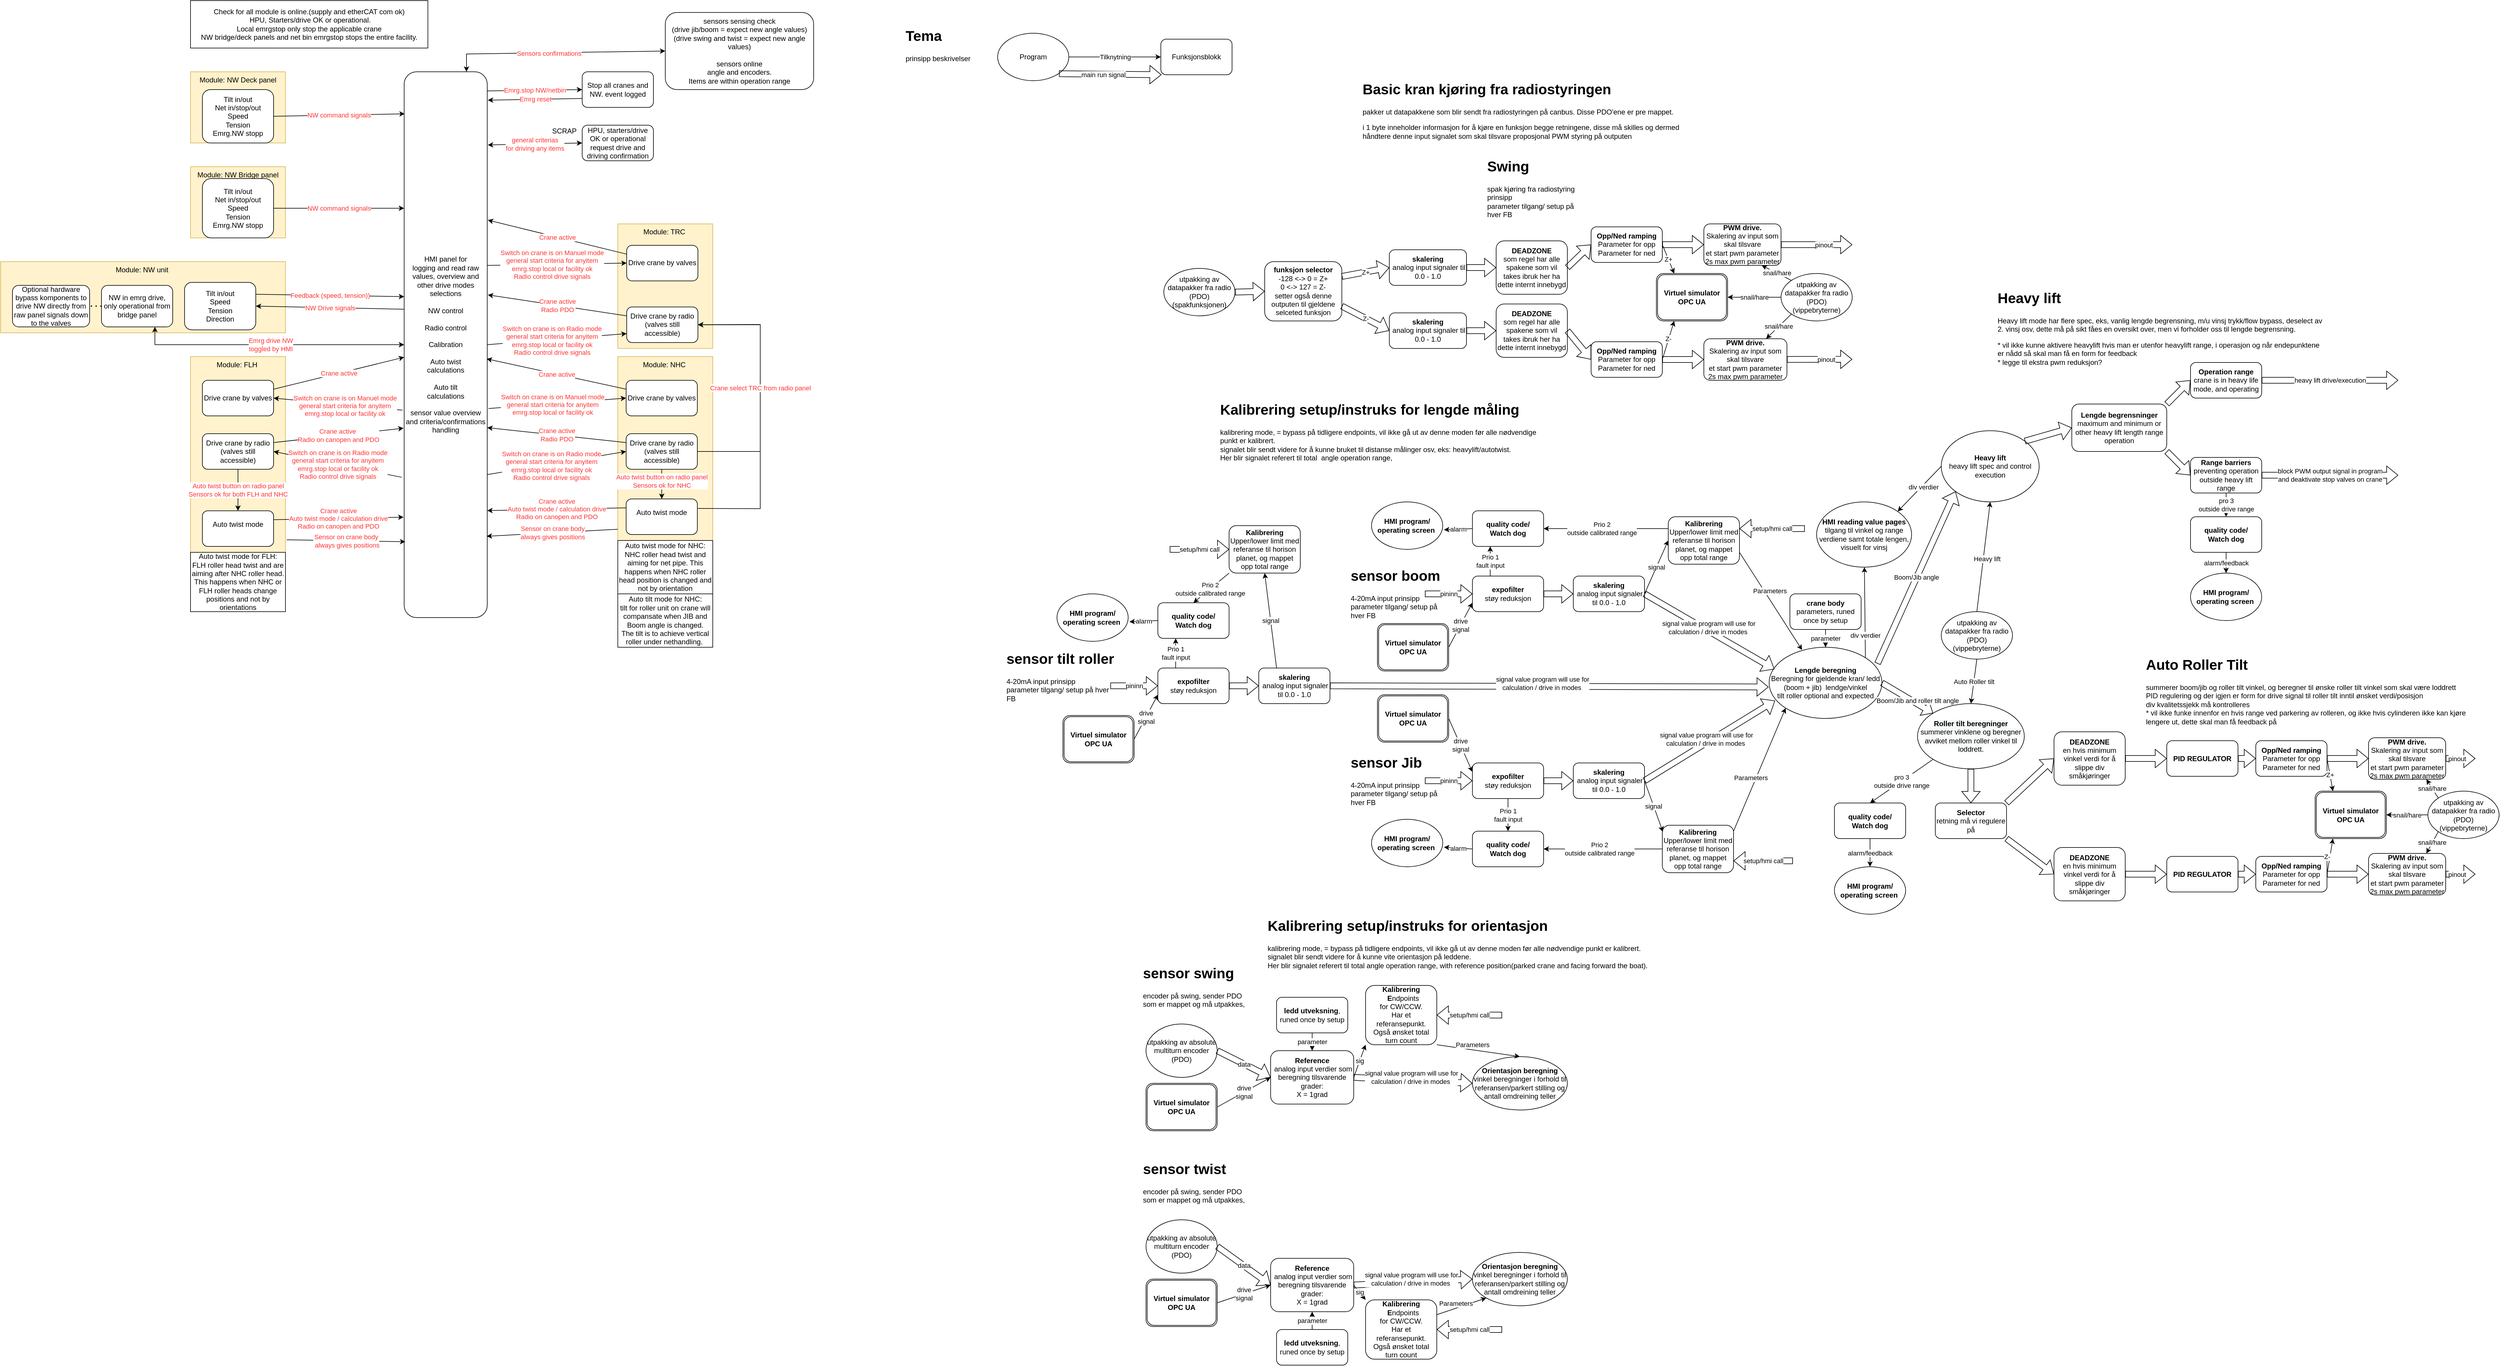 <mxfile version="16.6.2" type="github">
  <diagram id="i3dqL916s062MHXm5JMA" name="Page-1">
    <mxGraphModel dx="3152" dy="1122" grid="1" gridSize="10" guides="1" tooltips="1" connect="1" arrows="1" fold="1" page="1" pageScale="1" pageWidth="850" pageHeight="1100" math="0" shadow="0">
      <root>
        <mxCell id="0" />
        <mxCell id="1" parent="0" />
        <mxCell id="tPOuBQZp9NRRLLhWcbRF-1" value="Module: TRC&amp;nbsp;" style="rounded=0;whiteSpace=wrap;html=1;labelBackgroundColor=none;labelBorderColor=none;verticalAlign=top;fillColor=#fff2cc;strokeColor=#d6b656;" parent="1" vertex="1">
          <mxGeometry x="190" y="376.36" width="160" height="210" as="geometry" />
        </mxCell>
        <mxCell id="tPOuBQZp9NRRLLhWcbRF-2" value="Module: NW unit&amp;nbsp;" style="rounded=0;whiteSpace=wrap;html=1;labelBackgroundColor=none;labelBorderColor=none;verticalAlign=top;fillColor=#fff2cc;strokeColor=#d6b656;" parent="1" vertex="1">
          <mxGeometry x="-850" y="440" width="480" height="120" as="geometry" />
        </mxCell>
        <mxCell id="tPOuBQZp9NRRLLhWcbRF-3" value="Module: NW Bridge panel" style="rounded=0;whiteSpace=wrap;html=1;labelBackgroundColor=none;labelBorderColor=none;verticalAlign=top;fillColor=#fff2cc;strokeColor=#d6b656;" parent="1" vertex="1">
          <mxGeometry x="-530" y="280" width="160" height="120" as="geometry" />
        </mxCell>
        <mxCell id="tPOuBQZp9NRRLLhWcbRF-4" value="Module: NW Deck panel" style="rounded=0;whiteSpace=wrap;html=1;labelBackgroundColor=none;labelBorderColor=none;verticalAlign=top;fillColor=#fff2cc;strokeColor=#d6b656;" parent="1" vertex="1">
          <mxGeometry x="-530" y="120" width="160" height="120" as="geometry" />
        </mxCell>
        <mxCell id="tPOuBQZp9NRRLLhWcbRF-5" value="HMI panel for&lt;br&gt;logging and read raw values, overview and other drive modes selections&lt;br&gt;&lt;br&gt;NW control&lt;br&gt;&lt;br&gt;Radio control&lt;br&gt;&lt;br&gt;Calibration&lt;br&gt;&lt;br&gt;Auto twist&lt;br&gt;calculations&lt;br&gt;&lt;br&gt;Auto tilt&lt;br&gt;calculations&lt;br&gt;&lt;br&gt;sensor value overview&lt;br&gt;and criteria/confirmations handling" style="rounded=1;whiteSpace=wrap;html=1;" parent="1" vertex="1">
          <mxGeometry x="-170" y="120" width="140" height="920" as="geometry" />
        </mxCell>
        <mxCell id="tPOuBQZp9NRRLLhWcbRF-6" value="&lt;font color=&quot;#ff3333&quot;&gt;Emrg.stop NW/netbin&lt;/font&gt;" style="endArrow=classic;html=1;rounded=0;exitX=1;exitY=0.122;exitDx=0;exitDy=0;entryX=0;entryY=0.5;entryDx=0;entryDy=0;exitPerimeter=0;" parent="1" target="tPOuBQZp9NRRLLhWcbRF-8" edge="1">
          <mxGeometry width="50" height="50" relative="1" as="geometry">
            <mxPoint x="-30" y="152.24" as="sourcePoint" />
            <mxPoint x="10" y="450" as="targetPoint" />
            <Array as="points" />
          </mxGeometry>
        </mxCell>
        <mxCell id="tPOuBQZp9NRRLLhWcbRF-7" value="NW in emrg drive, only operational from bridge panel" style="rounded=1;whiteSpace=wrap;html=1;" parent="1" vertex="1">
          <mxGeometry x="-680" y="480" width="120" height="70" as="geometry" />
        </mxCell>
        <mxCell id="tPOuBQZp9NRRLLhWcbRF-8" value="Stop all cranes and NW. event logged" style="rounded=1;whiteSpace=wrap;html=1;" parent="1" vertex="1">
          <mxGeometry x="130" y="120" width="120" height="60" as="geometry" />
        </mxCell>
        <mxCell id="tPOuBQZp9NRRLLhWcbRF-9" value="&lt;font color=&quot;#ff3333&quot;&gt;Emrg drive NW&lt;br&gt;toggled by HMI&lt;/font&gt;" style="endArrow=classic;startArrow=classic;html=1;rounded=0;exitX=0;exitY=0.5;exitDx=0;exitDy=0;entryX=0.75;entryY=1;entryDx=0;entryDy=0;" parent="1" source="tPOuBQZp9NRRLLhWcbRF-5" target="tPOuBQZp9NRRLLhWcbRF-7" edge="1">
          <mxGeometry width="50" height="50" relative="1" as="geometry">
            <mxPoint x="-130" y="99.56" as="sourcePoint" />
            <mxPoint x="-620" y="550" as="targetPoint" />
            <Array as="points">
              <mxPoint x="-590" y="580" />
            </Array>
          </mxGeometry>
        </mxCell>
        <mxCell id="tPOuBQZp9NRRLLhWcbRF-10" value="" style="endArrow=none;dashed=1;html=1;dashPattern=1 3;strokeWidth=2;rounded=0;exitX=0;exitY=0.5;exitDx=0;exitDy=0;" parent="1" source="tPOuBQZp9NRRLLhWcbRF-7" target="tPOuBQZp9NRRLLhWcbRF-11" edge="1">
          <mxGeometry width="50" height="50" relative="1" as="geometry">
            <mxPoint x="210" y="390" as="sourcePoint" />
            <mxPoint x="200" y="460" as="targetPoint" />
          </mxGeometry>
        </mxCell>
        <mxCell id="tPOuBQZp9NRRLLhWcbRF-11" value="Optional hardware bypass komponents to drive NW directly from raw panel signals down to the valves" style="rounded=1;whiteSpace=wrap;html=1;" parent="1" vertex="1">
          <mxGeometry x="-830" y="480" width="130" height="70" as="geometry" />
        </mxCell>
        <mxCell id="tPOuBQZp9NRRLLhWcbRF-12" value="Tilt in/out&lt;br&gt;Speed&lt;br&gt;Tension&lt;br&gt;Direction" style="rounded=1;whiteSpace=wrap;html=1;" parent="1" vertex="1">
          <mxGeometry x="-540" y="475" width="120" height="80" as="geometry" />
        </mxCell>
        <mxCell id="tPOuBQZp9NRRLLhWcbRF-13" value="Tilt in/out&lt;br&gt;Net in/stop/out&lt;br&gt;Speed&lt;br&gt;Tension&lt;br&gt;Emrg.NW stopp" style="rounded=1;whiteSpace=wrap;html=1;" parent="1" vertex="1">
          <mxGeometry x="-510" y="300" width="120" height="100" as="geometry" />
        </mxCell>
        <mxCell id="tPOuBQZp9NRRLLhWcbRF-14" value="Tilt in/out&lt;br&gt;Net in/stop/out&lt;br&gt;Speed&lt;br&gt;Tension&lt;br&gt;Emrg.NW stopp" style="rounded=1;whiteSpace=wrap;html=1;" parent="1" vertex="1">
          <mxGeometry x="-510" y="150" width="120" height="90" as="geometry" />
        </mxCell>
        <mxCell id="tPOuBQZp9NRRLLhWcbRF-15" value="HPU, starters/drive OK or operational&lt;br&gt;request drive and driving confirmation" style="rounded=1;whiteSpace=wrap;html=1;" parent="1" vertex="1">
          <mxGeometry x="130" y="210" width="120" height="60" as="geometry" />
        </mxCell>
        <mxCell id="tPOuBQZp9NRRLLhWcbRF-16" value="Check for all module is online.(supply and etherCAT com ok)&lt;br&gt;&amp;nbsp;HPU, Starters/drive OK or operational.&lt;br&gt;Local emrgstop only stop the applicable crane&lt;br&gt;NW bridge/deck panels and net bin emrgstop stops the entire facility." style="rounded=0;whiteSpace=wrap;html=1;" parent="1" vertex="1">
          <mxGeometry x="-530" width="400" height="80" as="geometry" />
        </mxCell>
        <mxCell id="tPOuBQZp9NRRLLhWcbRF-17" value="NW command signals" style="endArrow=classic;html=1;rounded=0;fontColor=#FF3333;exitX=1;exitY=0.5;exitDx=0;exitDy=0;entryX=0;entryY=0.25;entryDx=0;entryDy=0;" parent="1" source="tPOuBQZp9NRRLLhWcbRF-13" target="tPOuBQZp9NRRLLhWcbRF-5" edge="1">
          <mxGeometry width="50" height="50" relative="1" as="geometry">
            <mxPoint x="-310" y="370" as="sourcePoint" />
            <mxPoint x="-220" y="320" as="targetPoint" />
          </mxGeometry>
        </mxCell>
        <mxCell id="tPOuBQZp9NRRLLhWcbRF-18" value="NW command signals" style="endArrow=classic;html=1;rounded=0;fontColor=#FF3333;exitX=1;exitY=0.5;exitDx=0;exitDy=0;entryX=0.007;entryY=0.077;entryDx=0;entryDy=0;entryPerimeter=0;" parent="1" source="tPOuBQZp9NRRLLhWcbRF-14" target="tPOuBQZp9NRRLLhWcbRF-5" edge="1">
          <mxGeometry width="50" height="50" relative="1" as="geometry">
            <mxPoint x="-290" y="205" as="sourcePoint" />
            <mxPoint x="-240" y="155" as="targetPoint" />
          </mxGeometry>
        </mxCell>
        <mxCell id="tPOuBQZp9NRRLLhWcbRF-19" value="NW Drive signals" style="endArrow=classic;html=1;rounded=0;fontColor=#FF3333;exitX=0;exitY=0.435;exitDx=0;exitDy=0;entryX=1;entryY=0.5;entryDx=0;entryDy=0;exitPerimeter=0;" parent="1" source="tPOuBQZp9NRRLLhWcbRF-5" target="tPOuBQZp9NRRLLhWcbRF-12" edge="1">
          <mxGeometry width="50" height="50" relative="1" as="geometry">
            <mxPoint x="-435" y="640" as="sourcePoint" />
            <mxPoint x="-225" y="640" as="targetPoint" />
          </mxGeometry>
        </mxCell>
        <mxCell id="tPOuBQZp9NRRLLhWcbRF-20" value="Feedback (speed, tension))" style="endArrow=classic;html=1;rounded=0;fontColor=#FF3333;exitX=1;exitY=0.25;exitDx=0;exitDy=0;entryX=0;entryY=0.412;entryDx=0;entryDy=0;entryPerimeter=0;" parent="1" source="tPOuBQZp9NRRLLhWcbRF-12" target="tPOuBQZp9NRRLLhWcbRF-5" edge="1">
          <mxGeometry width="50" height="50" relative="1" as="geometry">
            <mxPoint x="-290" y="500" as="sourcePoint" />
            <mxPoint x="-240" y="450" as="targetPoint" />
          </mxGeometry>
        </mxCell>
        <mxCell id="tPOuBQZp9NRRLLhWcbRF-21" value="Emrg reset" style="endArrow=classic;html=1;rounded=0;fontColor=#FF3333;exitX=0;exitY=0.75;exitDx=0;exitDy=0;entryX=1.007;entryY=0.139;entryDx=0;entryDy=0;entryPerimeter=0;" parent="1" source="tPOuBQZp9NRRLLhWcbRF-8" edge="1">
          <mxGeometry width="50" height="50" relative="1" as="geometry">
            <mxPoint x="390" y="450" as="sourcePoint" />
            <mxPoint x="-29.02" y="167.88" as="targetPoint" />
          </mxGeometry>
        </mxCell>
        <mxCell id="tPOuBQZp9NRRLLhWcbRF-22" value="general criterias&lt;br&gt;for driving any items" style="endArrow=classic;startArrow=classic;html=1;rounded=0;fontColor=#FF3333;exitX=1.007;exitY=0.221;exitDx=0;exitDy=0;exitPerimeter=0;entryX=0;entryY=0.5;entryDx=0;entryDy=0;" parent="1" target="tPOuBQZp9NRRLLhWcbRF-15" edge="1">
          <mxGeometry width="50" height="50" relative="1" as="geometry">
            <mxPoint x="-29.02" y="243.32" as="sourcePoint" />
            <mxPoint x="180" y="310" as="targetPoint" />
          </mxGeometry>
        </mxCell>
        <mxCell id="tPOuBQZp9NRRLLhWcbRF-23" value="Module: FLH&amp;nbsp;" style="rounded=0;whiteSpace=wrap;html=1;labelBackgroundColor=none;labelBorderColor=none;verticalAlign=top;fillColor=#fff2cc;strokeColor=#d6b656;" parent="1" vertex="1">
          <mxGeometry x="-530" y="600" width="160" height="330" as="geometry" />
        </mxCell>
        <mxCell id="tPOuBQZp9NRRLLhWcbRF-24" value="&lt;font color=&quot;#000000&quot;&gt;Drive crane by valves&lt;/font&gt;" style="rounded=1;whiteSpace=wrap;html=1;labelBackgroundColor=none;labelBorderColor=none;fontColor=#FF3333;" parent="1" vertex="1">
          <mxGeometry x="-510" y="640" width="120" height="60" as="geometry" />
        </mxCell>
        <mxCell id="tPOuBQZp9NRRLLhWcbRF-25" value="" style="endArrow=classic;html=1;rounded=0;fontColor=#FF3333;entryX=1;entryY=0.5;entryDx=0;entryDy=0;exitX=-0.021;exitY=0.62;exitDx=0;exitDy=0;exitPerimeter=0;" parent="1" source="tPOuBQZp9NRRLLhWcbRF-5" target="tPOuBQZp9NRRLLhWcbRF-24" edge="1">
          <mxGeometry width="50" height="50" relative="1" as="geometry">
            <mxPoint x="-310" y="660" as="sourcePoint" />
            <mxPoint x="-260" y="610" as="targetPoint" />
          </mxGeometry>
        </mxCell>
        <mxCell id="tPOuBQZp9NRRLLhWcbRF-26" value="Switch on crane is on Manuel&amp;nbsp;mode&lt;br&gt;general start criteria for anyitem&lt;br&gt;emrg.stop local or facility ok" style="edgeLabel;html=1;align=center;verticalAlign=middle;resizable=0;points=[];fontColor=#FF3333;" parent="tPOuBQZp9NRRLLhWcbRF-25" vertex="1" connectable="0">
          <mxGeometry x="-0.211" relative="1" as="geometry">
            <mxPoint x="-12" as="offset" />
          </mxGeometry>
        </mxCell>
        <mxCell id="tPOuBQZp9NRRLLhWcbRF-27" value="&lt;font color=&quot;#ff3333&quot;&gt;Crane active&lt;br&gt;&lt;/font&gt;" style="endArrow=classic;html=1;rounded=0;fontColor=#000000;exitX=1;exitY=0.25;exitDx=0;exitDy=0;entryX=0;entryY=0.523;entryDx=0;entryDy=0;entryPerimeter=0;" parent="1" source="tPOuBQZp9NRRLLhWcbRF-24" target="tPOuBQZp9NRRLLhWcbRF-5" edge="1">
          <mxGeometry width="50" height="50" relative="1" as="geometry">
            <mxPoint x="390" y="510" as="sourcePoint" />
            <mxPoint x="440" y="460" as="targetPoint" />
          </mxGeometry>
        </mxCell>
        <mxCell id="tPOuBQZp9NRRLLhWcbRF-28" value="&lt;font color=&quot;#000000&quot;&gt;Drive crane by radio&lt;br&gt;(valves still accessible)&lt;br&gt;&lt;/font&gt;" style="rounded=1;whiteSpace=wrap;html=1;labelBackgroundColor=none;labelBorderColor=none;fontColor=#FF3333;" parent="1" vertex="1">
          <mxGeometry x="-510" y="730" width="120" height="60" as="geometry" />
        </mxCell>
        <mxCell id="tPOuBQZp9NRRLLhWcbRF-29" value="&lt;span style=&quot;color: rgb(255 , 51 , 51) ; font-family: &amp;#34;helvetica&amp;#34; ; font-size: 11px ; font-style: normal ; font-weight: 400 ; letter-spacing: normal ; text-align: center ; text-indent: 0px ; text-transform: none ; word-spacing: 0px ; background-color: rgb(255 , 255 , 255) ; display: inline ; float: none&quot;&gt;Switch on crane is on Radio mode&lt;/span&gt;&lt;br style=&quot;color: rgb(255 , 51 , 51) ; font-family: &amp;#34;helvetica&amp;#34; ; font-size: 11px ; font-style: normal ; font-weight: 400 ; letter-spacing: normal ; text-align: center ; text-indent: 0px ; text-transform: none ; word-spacing: 0px&quot;&gt;&lt;span style=&quot;color: rgb(255 , 51 , 51) ; font-family: &amp;#34;helvetica&amp;#34; ; font-size: 11px ; font-style: normal ; font-weight: 400 ; letter-spacing: normal ; text-align: center ; text-indent: 0px ; text-transform: none ; word-spacing: 0px ; background-color: rgb(255 , 255 , 255) ; display: inline ; float: none&quot;&gt;general start criteria for anyitem&lt;/span&gt;&lt;br style=&quot;color: rgb(255 , 51 , 51) ; font-family: &amp;#34;helvetica&amp;#34; ; font-size: 11px ; font-style: normal ; font-weight: 400 ; letter-spacing: normal ; text-align: center ; text-indent: 0px ; text-transform: none ; word-spacing: 0px&quot;&gt;&lt;span style=&quot;color: rgb(255 , 51 , 51) ; font-family: &amp;#34;helvetica&amp;#34; ; font-size: 11px ; font-style: normal ; font-weight: 400 ; letter-spacing: normal ; text-align: center ; text-indent: 0px ; text-transform: none ; word-spacing: 0px ; background-color: rgb(255 , 255 , 255) ; display: inline ; float: none&quot;&gt;emrg.stop local or facility ok&lt;br&gt;&lt;/span&gt;Radio control drive signals" style="endArrow=classic;html=1;rounded=0;fontColor=#FF3333;entryX=1;entryY=0.5;entryDx=0;entryDy=0;exitX=-0.029;exitY=0.743;exitDx=0;exitDy=0;exitPerimeter=0;" parent="1" source="tPOuBQZp9NRRLLhWcbRF-5" target="tPOuBQZp9NRRLLhWcbRF-28" edge="1">
          <mxGeometry width="50" height="50" relative="1" as="geometry">
            <mxPoint x="-200" y="750" as="sourcePoint" />
            <mxPoint x="440" y="440" as="targetPoint" />
          </mxGeometry>
        </mxCell>
        <mxCell id="tPOuBQZp9NRRLLhWcbRF-30" value="&lt;font color=&quot;#ff3333&quot;&gt;Crane active&amp;nbsp;&lt;br&gt;&lt;/font&gt;&lt;span style=&quot;color: rgb(255 , 51 , 51)&quot;&gt;Radio on canopen and&lt;/span&gt;&lt;font color=&quot;#ff3333&quot;&gt;&amp;nbsp;PDO&lt;br&gt;&lt;/font&gt;" style="endArrow=classic;html=1;rounded=0;fontColor=#000000;exitX=1;exitY=0.25;exitDx=0;exitDy=0;entryX=-0.007;entryY=0.653;entryDx=0;entryDy=0;entryPerimeter=0;" parent="1" source="tPOuBQZp9NRRLLhWcbRF-28" target="tPOuBQZp9NRRLLhWcbRF-5" edge="1">
          <mxGeometry width="50" height="50" relative="1" as="geometry">
            <mxPoint x="390" y="480" as="sourcePoint" />
            <mxPoint x="440" y="430" as="targetPoint" />
          </mxGeometry>
        </mxCell>
        <mxCell id="tPOuBQZp9NRRLLhWcbRF-31" value="&lt;font color=&quot;#000000&quot;&gt;Auto twist mode&lt;br&gt;&lt;br&gt;&lt;/font&gt;" style="rounded=1;whiteSpace=wrap;html=1;labelBackgroundColor=none;labelBorderColor=none;fontColor=#FF3333;" parent="1" vertex="1">
          <mxGeometry x="-510" y="860" width="120" height="60" as="geometry" />
        </mxCell>
        <mxCell id="tPOuBQZp9NRRLLhWcbRF-32" value="Auto twist button on radio panel&lt;br&gt;Sensors ok for both FLH and NHC" style="endArrow=classic;html=1;rounded=0;fontColor=#FF3333;exitX=0.5;exitY=1;exitDx=0;exitDy=0;entryX=0.5;entryY=0;entryDx=0;entryDy=0;" parent="1" source="tPOuBQZp9NRRLLhWcbRF-28" target="tPOuBQZp9NRRLLhWcbRF-31" edge="1">
          <mxGeometry width="50" height="50" relative="1" as="geometry">
            <mxPoint x="390" y="570" as="sourcePoint" />
            <mxPoint x="440" y="520" as="targetPoint" />
          </mxGeometry>
        </mxCell>
        <mxCell id="tPOuBQZp9NRRLLhWcbRF-33" value="&lt;font color=&quot;#000000&quot;&gt;Auto twist mode for FLH:&lt;br&gt;FLH roller head twist and are aiming after NHC roller head. This happens when NHC or FLH roller heads change positions and not by orientations&lt;br&gt;&lt;/font&gt;" style="rounded=0;whiteSpace=wrap;html=1;labelBackgroundColor=none;labelBorderColor=none;fontColor=#FF3333;" parent="1" vertex="1">
          <mxGeometry x="-530" y="930" width="160" height="100" as="geometry" />
        </mxCell>
        <mxCell id="tPOuBQZp9NRRLLhWcbRF-34" value="&lt;font color=&quot;#ff3333&quot;&gt;Crane active&lt;br&gt;Auto twist mode / calculation drive&lt;br&gt;Radio on canopen and PDO&lt;br&gt;&lt;/font&gt;" style="endArrow=classic;html=1;rounded=0;fontColor=#000000;exitX=1;exitY=0.25;exitDx=0;exitDy=0;entryX=-0.007;entryY=0.816;entryDx=0;entryDy=0;entryPerimeter=0;" parent="1" source="tPOuBQZp9NRRLLhWcbRF-31" target="tPOuBQZp9NRRLLhWcbRF-5" edge="1">
          <mxGeometry width="50" height="50" relative="1" as="geometry">
            <mxPoint x="-290" y="910" as="sourcePoint" />
            <mxPoint x="-240" y="860" as="targetPoint" />
          </mxGeometry>
        </mxCell>
        <mxCell id="tPOuBQZp9NRRLLhWcbRF-35" value="Module: NHC&amp;nbsp;" style="rounded=0;whiteSpace=wrap;html=1;labelBackgroundColor=none;labelBorderColor=none;verticalAlign=top;fillColor=#fff2cc;strokeColor=#d6b656;" parent="1" vertex="1">
          <mxGeometry x="190" y="600" width="160" height="310" as="geometry" />
        </mxCell>
        <mxCell id="tPOuBQZp9NRRLLhWcbRF-36" value="&lt;font color=&quot;#000000&quot;&gt;Drive crane by valves&lt;/font&gt;" style="rounded=1;whiteSpace=wrap;html=1;labelBackgroundColor=none;labelBorderColor=none;fontColor=#FF3333;" parent="1" vertex="1">
          <mxGeometry x="204.02" y="640" width="120" height="60" as="geometry" />
        </mxCell>
        <mxCell id="tPOuBQZp9NRRLLhWcbRF-37" value="&lt;font color=&quot;#ff3333&quot;&gt;Crane active&lt;br&gt;&lt;/font&gt;" style="endArrow=classic;html=1;rounded=0;fontColor=#000000;exitX=0;exitY=0.25;exitDx=0;exitDy=0;entryX=0.993;entryY=0.526;entryDx=0;entryDy=0;entryPerimeter=0;" parent="1" source="tPOuBQZp9NRRLLhWcbRF-36" target="tPOuBQZp9NRRLLhWcbRF-5" edge="1">
          <mxGeometry width="50" height="50" relative="1" as="geometry">
            <mxPoint x="79.02" y="573.84" as="sourcePoint" />
            <mxPoint x="40" y="602.08" as="targetPoint" />
          </mxGeometry>
        </mxCell>
        <mxCell id="tPOuBQZp9NRRLLhWcbRF-38" value="" style="endArrow=classic;html=1;rounded=0;fontColor=#FF3333;entryX=0;entryY=0.5;entryDx=0;entryDy=0;exitX=1.014;exitY=0.617;exitDx=0;exitDy=0;exitPerimeter=0;" parent="1" source="tPOuBQZp9NRRLLhWcbRF-5" target="tPOuBQZp9NRRLLhWcbRF-36" edge="1">
          <mxGeometry width="50" height="50" relative="1" as="geometry">
            <mxPoint x="51.96" y="680.28" as="sourcePoint" />
            <mxPoint x="90" y="740" as="targetPoint" />
          </mxGeometry>
        </mxCell>
        <mxCell id="tPOuBQZp9NRRLLhWcbRF-39" value="Switch on crane is on Manuel&amp;nbsp;mode&lt;br&gt;general start criteria for anyitem&lt;br&gt;emrg.stop local or facility ok" style="edgeLabel;html=1;align=center;verticalAlign=middle;resizable=0;points=[];fontColor=#FF3333;" parent="tPOuBQZp9NRRLLhWcbRF-38" vertex="1" connectable="0">
          <mxGeometry x="-0.211" relative="1" as="geometry">
            <mxPoint x="16" as="offset" />
          </mxGeometry>
        </mxCell>
        <mxCell id="tPOuBQZp9NRRLLhWcbRF-40" value="&lt;font color=&quot;#000000&quot;&gt;Drive crane by radio&lt;br&gt;(valves still accessible)&lt;br&gt;&lt;/font&gt;" style="rounded=1;whiteSpace=wrap;html=1;labelBackgroundColor=none;labelBorderColor=none;fontColor=#FF3333;" parent="1" vertex="1">
          <mxGeometry x="204.02" y="730" width="120" height="60" as="geometry" />
        </mxCell>
        <mxCell id="tPOuBQZp9NRRLLhWcbRF-41" value="&lt;font color=&quot;#ff3333&quot;&gt;Crane active&lt;br&gt;Radio PDO&lt;br&gt;&lt;/font&gt;" style="endArrow=classic;html=1;rounded=0;fontColor=#000000;exitX=0;exitY=0.25;exitDx=0;exitDy=0;entryX=1;entryY=0.652;entryDx=0;entryDy=0;entryPerimeter=0;" parent="1" source="tPOuBQZp9NRRLLhWcbRF-40" target="tPOuBQZp9NRRLLhWcbRF-5" edge="1">
          <mxGeometry width="50" height="50" relative="1" as="geometry">
            <mxPoint x="235" y="841.08" as="sourcePoint" />
            <mxPoint y="790.0" as="targetPoint" />
          </mxGeometry>
        </mxCell>
        <mxCell id="tPOuBQZp9NRRLLhWcbRF-42" value="" style="endArrow=classic;html=1;rounded=0;fontColor=#FF3333;entryX=0;entryY=0.5;entryDx=0;entryDy=0;exitX=1;exitY=0.738;exitDx=0;exitDy=0;exitPerimeter=0;" parent="1" source="tPOuBQZp9NRRLLhWcbRF-5" target="tPOuBQZp9NRRLLhWcbRF-40" edge="1">
          <mxGeometry width="50" height="50" relative="1" as="geometry">
            <mxPoint x="10" y="797.64" as="sourcePoint" />
            <mxPoint x="242.06" y="780" as="targetPoint" />
          </mxGeometry>
        </mxCell>
        <mxCell id="tPOuBQZp9NRRLLhWcbRF-43" value="Switch on crane is on Radio mode&lt;br&gt;general start criteria for anyitem&lt;br&gt;emrg.stop local or facility ok&lt;br&gt;Radio control drive signals" style="edgeLabel;html=1;align=center;verticalAlign=middle;resizable=0;points=[];fontColor=#FF3333;" parent="tPOuBQZp9NRRLLhWcbRF-42" vertex="1" connectable="0">
          <mxGeometry x="-0.211" relative="1" as="geometry">
            <mxPoint x="16" as="offset" />
          </mxGeometry>
        </mxCell>
        <mxCell id="tPOuBQZp9NRRLLhWcbRF-44" value="&lt;font color=&quot;#000000&quot;&gt;Auto twist mode&lt;br&gt;&lt;br&gt;&lt;/font&gt;" style="rounded=1;whiteSpace=wrap;html=1;labelBackgroundColor=none;labelBorderColor=none;fontColor=#FF3333;" parent="1" vertex="1">
          <mxGeometry x="204.02" y="840" width="120" height="60" as="geometry" />
        </mxCell>
        <mxCell id="tPOuBQZp9NRRLLhWcbRF-45" value="&lt;font color=&quot;#ff3333&quot;&gt;Crane active&lt;br&gt;Auto twist mode / calculation drive&lt;br&gt;Radio on canopen and PDO&lt;br&gt;&lt;/font&gt;" style="endArrow=classic;html=1;rounded=0;fontColor=#000000;exitX=0;exitY=0.25;exitDx=0;exitDy=0;entryX=1;entryY=0.804;entryDx=0;entryDy=0;entryPerimeter=0;" parent="1" source="tPOuBQZp9NRRLLhWcbRF-44" target="tPOuBQZp9NRRLLhWcbRF-5" edge="1">
          <mxGeometry width="50" height="50" relative="1" as="geometry">
            <mxPoint x="30.98" y="924.28" as="sourcePoint" />
            <mxPoint x="250" y="920.0" as="targetPoint" />
          </mxGeometry>
        </mxCell>
        <mxCell id="tPOuBQZp9NRRLLhWcbRF-46" value="Auto twist button on radio panel&lt;br&gt;Sensors ok for NHC" style="endArrow=classic;html=1;rounded=0;fontColor=#FF3333;exitX=0.5;exitY=1;exitDx=0;exitDy=0;entryX=0.5;entryY=0;entryDx=0;entryDy=0;" parent="1" source="tPOuBQZp9NRRLLhWcbRF-40" target="tPOuBQZp9NRRLLhWcbRF-44" edge="1">
          <mxGeometry x="-0.2" width="50" height="50" relative="1" as="geometry">
            <mxPoint x="460" y="780" as="sourcePoint" />
            <mxPoint x="460" y="850" as="targetPoint" />
            <mxPoint as="offset" />
          </mxGeometry>
        </mxCell>
        <mxCell id="tPOuBQZp9NRRLLhWcbRF-47" value="&lt;font color=&quot;#000000&quot;&gt;Auto twist mode for NHC:&lt;br&gt;NHC roller head twist and aiming for net pipe. This happens&amp;nbsp;when NHC roller head position is changed and not by orientation&lt;br&gt;&lt;/font&gt;" style="rounded=0;whiteSpace=wrap;html=1;labelBackgroundColor=none;labelBorderColor=none;fontColor=#FF3333;" parent="1" vertex="1">
          <mxGeometry x="190" y="910" width="160" height="90" as="geometry" />
        </mxCell>
        <mxCell id="tPOuBQZp9NRRLLhWcbRF-48" value="&lt;font color=&quot;#000000&quot;&gt;Auto tilt mode for NHC:&lt;br&gt;tilt for roller unit on crane will compansate when JIB and Boom angle is changed.&lt;br&gt;The tilt is to achieve vertical roller under nethandling.&amp;nbsp;&lt;br&gt;&lt;/font&gt;" style="rounded=0;whiteSpace=wrap;html=1;labelBackgroundColor=none;labelBorderColor=none;fontColor=#FF3333;" parent="1" vertex="1">
          <mxGeometry x="190" y="1000" width="160" height="90" as="geometry" />
        </mxCell>
        <mxCell id="tPOuBQZp9NRRLLhWcbRF-49" value="&lt;font color=&quot;#ff3333&quot;&gt;Crane active&lt;br&gt;&lt;/font&gt;" style="endArrow=classic;html=1;rounded=0;fontColor=#000000;exitX=0;exitY=0.25;exitDx=0;exitDy=0;entryX=1.007;entryY=0.167;entryDx=0;entryDy=0;entryPerimeter=0;" parent="1" edge="1">
          <mxGeometry width="50" height="50" relative="1" as="geometry">
            <mxPoint x="205" y="427.44" as="sourcePoint" />
            <mxPoint x="-29.02" y="370.0" as="targetPoint" />
          </mxGeometry>
        </mxCell>
        <mxCell id="tPOuBQZp9NRRLLhWcbRF-50" value="" style="endArrow=classic;html=1;rounded=0;fontColor=#FF3333;entryX=0;entryY=0.5;entryDx=0;entryDy=0;exitX=1;exitY=0.25;exitDx=0;exitDy=0;" parent="1" edge="1">
          <mxGeometry width="50" height="50" relative="1" as="geometry">
            <mxPoint x="-30" y="446.36" as="sourcePoint" />
            <mxPoint x="205" y="442.44" as="targetPoint" />
          </mxGeometry>
        </mxCell>
        <mxCell id="tPOuBQZp9NRRLLhWcbRF-51" value="Switch on crane is on Manuel&amp;nbsp;mode&lt;br&gt;general start criteria for anyitem&lt;br&gt;emrg.stop local or facility ok&lt;br&gt;Radio control drive signals" style="edgeLabel;html=1;align=center;verticalAlign=middle;resizable=0;points=[];fontColor=#FF3333;" parent="tPOuBQZp9NRRLLhWcbRF-50" vertex="1" connectable="0">
          <mxGeometry x="-0.211" relative="1" as="geometry">
            <mxPoint x="16" as="offset" />
          </mxGeometry>
        </mxCell>
        <mxCell id="tPOuBQZp9NRRLLhWcbRF-52" value="&lt;font color=&quot;#ff3333&quot;&gt;Crane active&lt;br&gt;Radio PDO&lt;br&gt;&lt;/font&gt;" style="endArrow=classic;html=1;rounded=0;fontColor=#000000;exitX=0;exitY=0.25;exitDx=0;exitDy=0;entryX=1.007;entryY=0.304;entryDx=0;entryDy=0;entryPerimeter=0;" parent="1" edge="1">
          <mxGeometry width="50" height="50" relative="1" as="geometry">
            <mxPoint x="205" y="531.36" as="sourcePoint" />
            <mxPoint x="-29.02" y="496.04" as="targetPoint" />
          </mxGeometry>
        </mxCell>
        <mxCell id="tPOuBQZp9NRRLLhWcbRF-53" value="&lt;font color=&quot;#000000&quot;&gt;Drive crane by radio&lt;br&gt;(valves still accessible)&lt;br&gt;&lt;/font&gt;" style="rounded=1;whiteSpace=wrap;html=1;labelBackgroundColor=none;labelBorderColor=none;fontColor=#FF3333;" parent="1" vertex="1">
          <mxGeometry x="205" y="516.36" width="120" height="60" as="geometry" />
        </mxCell>
        <mxCell id="tPOuBQZp9NRRLLhWcbRF-54" value="&lt;font color=&quot;#000000&quot;&gt;Drive crane by valves&lt;/font&gt;" style="rounded=1;whiteSpace=wrap;html=1;labelBackgroundColor=none;labelBorderColor=none;fontColor=#FF3333;" parent="1" vertex="1">
          <mxGeometry x="205" y="412.44" width="120" height="60" as="geometry" />
        </mxCell>
        <mxCell id="tPOuBQZp9NRRLLhWcbRF-55" value="" style="endArrow=classic;html=1;rounded=0;fontColor=#FF3333;entryX=1;entryY=0.5;entryDx=0;entryDy=0;" parent="1" target="tPOuBQZp9NRRLLhWcbRF-53" edge="1">
          <mxGeometry width="50" height="50" relative="1" as="geometry">
            <mxPoint x="325" y="856" as="sourcePoint" />
            <mxPoint x="430" y="546.36" as="targetPoint" />
            <Array as="points">
              <mxPoint x="430" y="856.36" />
              <mxPoint x="430" y="546.36" />
            </Array>
          </mxGeometry>
        </mxCell>
        <mxCell id="tPOuBQZp9NRRLLhWcbRF-56" value="Crane select TRC from radio panel" style="endArrow=classic;html=1;rounded=0;fontColor=#FF3333;entryX=1;entryY=0.5;entryDx=0;entryDy=0;exitX=1;exitY=0.5;exitDx=0;exitDy=0;" parent="1" source="tPOuBQZp9NRRLLhWcbRF-40" target="tPOuBQZp9NRRLLhWcbRF-53" edge="1">
          <mxGeometry width="50" height="50" relative="1" as="geometry">
            <mxPoint x="370" y="769.64" as="sourcePoint" />
            <mxPoint x="370" y="460.0" as="targetPoint" />
            <Array as="points">
              <mxPoint x="430" y="760" />
              <mxPoint x="430" y="546" />
            </Array>
          </mxGeometry>
        </mxCell>
        <mxCell id="tPOuBQZp9NRRLLhWcbRF-57" value="" style="endArrow=classic;html=1;rounded=0;fontColor=#FF3333;entryX=0;entryY=0.75;entryDx=0;entryDy=0;exitX=1;exitY=0.5;exitDx=0;exitDy=0;" parent="1" source="tPOuBQZp9NRRLLhWcbRF-5" target="tPOuBQZp9NRRLLhWcbRF-53" edge="1">
          <mxGeometry width="50" height="50" relative="1" as="geometry">
            <mxPoint x="60" y="565.84" as="sourcePoint" />
            <mxPoint x="294.02" y="526.88" as="targetPoint" />
          </mxGeometry>
        </mxCell>
        <mxCell id="tPOuBQZp9NRRLLhWcbRF-58" value="Switch on crane is on Radio mode&lt;br&gt;general start criteria for anyitem&lt;br&gt;emrg.stop local or facility ok&lt;br&gt;Radio control drive signals" style="edgeLabel;html=1;align=center;verticalAlign=middle;resizable=0;points=[];fontColor=#FF3333;" parent="tPOuBQZp9NRRLLhWcbRF-57" vertex="1" connectable="0">
          <mxGeometry x="-0.211" relative="1" as="geometry">
            <mxPoint x="16" as="offset" />
          </mxGeometry>
        </mxCell>
        <mxCell id="tPOuBQZp9NRRLLhWcbRF-59" value="&lt;font color=&quot;#000000&quot;&gt;sensors sensing check&lt;br&gt;(drive jib/boom = expect new angle values)&lt;br&gt;(drive swing and twist = expect new angle values)&lt;br&gt;&lt;br&gt;&lt;/font&gt;&lt;span style=&quot;color: rgb(0 , 0 , 0)&quot;&gt;sensors online&lt;/span&gt;&lt;br style=&quot;color: rgb(0 , 0 , 0)&quot;&gt;&lt;span style=&quot;color: rgb(0 , 0 , 0)&quot;&gt;angle and encoders.&lt;/span&gt;&lt;br style=&quot;color: rgb(0 , 0 , 0)&quot;&gt;&lt;span style=&quot;color: rgb(0 , 0 , 0)&quot;&gt;Items are within operation range&lt;/span&gt;&lt;font color=&quot;#000000&quot;&gt;&lt;br&gt;&lt;/font&gt;" style="rounded=1;whiteSpace=wrap;html=1;labelBackgroundColor=none;labelBorderColor=none;fontColor=#FF3333;" parent="1" vertex="1">
          <mxGeometry x="270" y="20" width="250" height="130" as="geometry" />
        </mxCell>
        <mxCell id="tPOuBQZp9NRRLLhWcbRF-60" value="Sensor on crane body&lt;br&gt;&amp;nbsp;always gives positions" style="endArrow=classic;html=1;rounded=0;fontColor=#FF3333;exitX=1.013;exitY=0.936;exitDx=0;exitDy=0;exitPerimeter=0;entryX=0.014;entryY=0.861;entryDx=0;entryDy=0;entryPerimeter=0;" parent="1" source="tPOuBQZp9NRRLLhWcbRF-23" target="tPOuBQZp9NRRLLhWcbRF-5" edge="1">
          <mxGeometry width="50" height="50" relative="1" as="geometry">
            <mxPoint x="-280" y="940" as="sourcePoint" />
            <mxPoint x="-230" y="890" as="targetPoint" />
          </mxGeometry>
        </mxCell>
        <mxCell id="tPOuBQZp9NRRLLhWcbRF-61" value="&lt;font color=&quot;#ff3333&quot;&gt;Sensor on crane body&lt;br&gt;always gives positions&lt;br&gt;&lt;/font&gt;" style="endArrow=classic;html=1;rounded=0;fontColor=#000000;exitX=0;exitY=0.939;exitDx=0;exitDy=0;entryX=0.993;entryY=0.851;entryDx=0;entryDy=0;entryPerimeter=0;exitPerimeter=0;" parent="1" source="tPOuBQZp9NRRLLhWcbRF-35" target="tPOuBQZp9NRRLLhWcbRF-5" edge="1">
          <mxGeometry width="50" height="50" relative="1" as="geometry">
            <mxPoint x="214.02" y="865" as="sourcePoint" />
            <mxPoint x="-20" y="869.68" as="targetPoint" />
          </mxGeometry>
        </mxCell>
        <mxCell id="tPOuBQZp9NRRLLhWcbRF-62" value="" style="endArrow=classic;startArrow=classic;html=1;rounded=0;fontColor=#FF3333;exitX=0.75;exitY=0;exitDx=0;exitDy=0;entryX=0;entryY=0.5;entryDx=0;entryDy=0;" parent="1" source="tPOuBQZp9NRRLLhWcbRF-5" target="tPOuBQZp9NRRLLhWcbRF-59" edge="1">
          <mxGeometry width="50" height="50" relative="1" as="geometry">
            <mxPoint x="190" y="340" as="sourcePoint" />
            <mxPoint x="240" y="290" as="targetPoint" />
            <Array as="points">
              <mxPoint x="-65" y="90" />
            </Array>
          </mxGeometry>
        </mxCell>
        <mxCell id="tPOuBQZp9NRRLLhWcbRF-63" value="Sensors confirmations" style="edgeLabel;html=1;align=center;verticalAlign=middle;resizable=0;points=[];fontColor=#FF3333;" parent="tPOuBQZp9NRRLLhWcbRF-62" vertex="1" connectable="0">
          <mxGeometry x="-0.076" y="-1" relative="1" as="geometry">
            <mxPoint as="offset" />
          </mxGeometry>
        </mxCell>
        <mxCell id="n_Epf15kypgvmBv_eyfg-1" value="utpakking av datapakker fra radio (PDO)(spakfunksjonen)" style="ellipse;whiteSpace=wrap;html=1;" parent="1" vertex="1">
          <mxGeometry x="1110" y="451.36" width="120" height="80" as="geometry" />
        </mxCell>
        <mxCell id="n_Epf15kypgvmBv_eyfg-3" value="&lt;b&gt;skalering&lt;br&gt;&lt;/b&gt;&amp;nbsp;analog input signaler til 0.0 - 1.0" style="rounded=1;whiteSpace=wrap;html=1;" parent="1" vertex="1">
          <mxGeometry x="1490" y="420" width="130" height="60" as="geometry" />
        </mxCell>
        <mxCell id="n_Epf15kypgvmBv_eyfg-4" value="&lt;b&gt;PWM drive.&lt;/b&gt;&lt;br&gt;Skalering av input som skal tilsvare&lt;br&gt;et start pwm parameter&lt;br&gt;2s max pwm parameter" style="rounded=1;whiteSpace=wrap;html=1;" parent="1" vertex="1">
          <mxGeometry x="2020" y="376.36" width="130" height="70" as="geometry" />
        </mxCell>
        <mxCell id="n_Epf15kypgvmBv_eyfg-13" value="&lt;b&gt;funksjon selector&lt;/b&gt;&lt;br&gt;-128 &amp;lt;-&amp;gt; 0 = Z+&lt;br&gt;0 &amp;lt;-&amp;gt; 127 = Z-&lt;br&gt;setter også denne outputen til gjeldene selceted funksjon" style="rounded=1;whiteSpace=wrap;html=1;" parent="1" vertex="1">
          <mxGeometry x="1280" y="440" width="130" height="100" as="geometry" />
        </mxCell>
        <mxCell id="CfgRg5aXCrRDhNuQEp0G-3" value="&lt;b&gt;Opp/Ned ramping&lt;/b&gt;&lt;br&gt;Parameter for opp&lt;br&gt;Parameter for ned" style="rounded=1;whiteSpace=wrap;html=1;" parent="1" vertex="1">
          <mxGeometry x="1830" y="381.36" width="120" height="60" as="geometry" />
        </mxCell>
        <mxCell id="CfgRg5aXCrRDhNuQEp0G-7" value="&lt;b&gt;Virtuel simulator&lt;br&gt;OPC UA&lt;/b&gt;" style="shape=ext;double=1;rounded=1;whiteSpace=wrap;html=1;" parent="1" vertex="1">
          <mxGeometry x="1940" y="460" width="120" height="80" as="geometry" />
        </mxCell>
        <mxCell id="CfgRg5aXCrRDhNuQEp0G-8" value="utpakking av datapakker fra radio (PDO) (vippebryterne)" style="ellipse;whiteSpace=wrap;html=1;" parent="1" vertex="1">
          <mxGeometry x="2150" y="460" width="120" height="80" as="geometry" />
        </mxCell>
        <mxCell id="CfgRg5aXCrRDhNuQEp0G-13" value="&lt;b&gt;skalering&lt;br&gt;&lt;/b&gt;&amp;nbsp;analog input signaler til 0.0 - 1.0" style="rounded=1;whiteSpace=wrap;html=1;" parent="1" vertex="1">
          <mxGeometry x="1490" y="526.36" width="130" height="60" as="geometry" />
        </mxCell>
        <mxCell id="CfgRg5aXCrRDhNuQEp0G-14" value="&lt;b&gt;PWM drive.&lt;br&gt;&lt;/b&gt;Skalering av input som skal tilsvare&lt;br&gt;et start pwm parameter&lt;br&gt;2s max pwm parameter" style="rounded=1;whiteSpace=wrap;html=1;" parent="1" vertex="1">
          <mxGeometry x="2020" y="570" width="140" height="70" as="geometry" />
        </mxCell>
        <mxCell id="CfgRg5aXCrRDhNuQEp0G-17" value="&lt;b&gt;Opp/Ned ramping&lt;/b&gt;&lt;br&gt;Parameter for opp&lt;br&gt;Parameter for ned" style="rounded=1;whiteSpace=wrap;html=1;" parent="1" vertex="1">
          <mxGeometry x="1830" y="575" width="120" height="60" as="geometry" />
        </mxCell>
        <mxCell id="CfgRg5aXCrRDhNuQEp0G-20" value="Z+" style="endArrow=classic;html=1;rounded=0;exitX=1;exitY=0.5;exitDx=0;exitDy=0;entryX=0.25;entryY=0;entryDx=0;entryDy=0;" parent="1" source="CfgRg5aXCrRDhNuQEp0G-3" target="CfgRg5aXCrRDhNuQEp0G-7" edge="1">
          <mxGeometry width="50" height="50" relative="1" as="geometry">
            <mxPoint x="1720" y="780" as="sourcePoint" />
            <mxPoint x="1770" y="730" as="targetPoint" />
          </mxGeometry>
        </mxCell>
        <mxCell id="CfgRg5aXCrRDhNuQEp0G-21" value="Z-" style="endArrow=classic;html=1;rounded=0;exitX=1;exitY=0.5;exitDx=0;exitDy=0;entryX=0.25;entryY=1;entryDx=0;entryDy=0;" parent="1" source="CfgRg5aXCrRDhNuQEp0G-17" target="CfgRg5aXCrRDhNuQEp0G-7" edge="1">
          <mxGeometry x="0.07" y="1" width="50" height="50" relative="1" as="geometry">
            <mxPoint x="1960" y="460" as="sourcePoint" />
            <mxPoint x="1980" y="360" as="targetPoint" />
            <Array as="points" />
            <mxPoint as="offset" />
          </mxGeometry>
        </mxCell>
        <mxCell id="CfgRg5aXCrRDhNuQEp0G-23" value="&lt;b&gt;DEADZONE&lt;/b&gt;&lt;br&gt;som regel har alle spakene som vil takes ibruk her ha dette internt innebygd" style="rounded=1;whiteSpace=wrap;html=1;" parent="1" vertex="1">
          <mxGeometry x="1670" y="511.36" width="120" height="90" as="geometry" />
        </mxCell>
        <mxCell id="CfgRg5aXCrRDhNuQEp0G-24" value="" style="shape=flexArrow;endArrow=classic;html=1;rounded=0;exitX=1;exitY=0.5;exitDx=0;exitDy=0;" parent="1" source="n_Epf15kypgvmBv_eyfg-4" edge="1">
          <mxGeometry width="50" height="50" relative="1" as="geometry">
            <mxPoint x="2220" y="446.36" as="sourcePoint" />
            <mxPoint x="2270" y="411.36" as="targetPoint" />
            <Array as="points" />
          </mxGeometry>
        </mxCell>
        <mxCell id="CfgRg5aXCrRDhNuQEp0G-25" value="pinout&lt;br&gt;" style="edgeLabel;html=1;align=center;verticalAlign=middle;resizable=0;points=[];" parent="CfgRg5aXCrRDhNuQEp0G-24" vertex="1" connectable="0">
          <mxGeometry x="0.2" y="-6" relative="1" as="geometry">
            <mxPoint y="-6" as="offset" />
          </mxGeometry>
        </mxCell>
        <mxCell id="CfgRg5aXCrRDhNuQEp0G-26" value="" style="shape=flexArrow;endArrow=classic;html=1;rounded=0;" parent="1" source="CfgRg5aXCrRDhNuQEp0G-14" edge="1">
          <mxGeometry width="50" height="50" relative="1" as="geometry">
            <mxPoint x="2170" y="598.14" as="sourcePoint" />
            <mxPoint x="2270" y="604.64" as="targetPoint" />
            <Array as="points" />
          </mxGeometry>
        </mxCell>
        <mxCell id="CfgRg5aXCrRDhNuQEp0G-27" value="pinout&lt;br&gt;" style="edgeLabel;html=1;align=center;verticalAlign=middle;resizable=0;points=[];" parent="CfgRg5aXCrRDhNuQEp0G-26" vertex="1" connectable="0">
          <mxGeometry x="0.2" y="-6" relative="1" as="geometry">
            <mxPoint y="-6" as="offset" />
          </mxGeometry>
        </mxCell>
        <mxCell id="CfgRg5aXCrRDhNuQEp0G-29" value="pininn" style="shape=flexArrow;endArrow=classic;html=1;rounded=0;entryX=0;entryY=0.5;entryDx=0;entryDy=0;" parent="1" target="CfgRg5aXCrRDhNuQEp0G-30" edge="1">
          <mxGeometry width="50" height="50" relative="1" as="geometry">
            <mxPoint x="1550" y="1000" as="sourcePoint" />
            <mxPoint x="1630" y="1000" as="targetPoint" />
          </mxGeometry>
        </mxCell>
        <mxCell id="CfgRg5aXCrRDhNuQEp0G-30" value="&lt;b&gt;expofilter&lt;/b&gt;&lt;br&gt;støy reduksjon" style="rounded=1;whiteSpace=wrap;html=1;" parent="1" vertex="1">
          <mxGeometry x="1630" y="970" width="120" height="60" as="geometry" />
        </mxCell>
        <mxCell id="CfgRg5aXCrRDhNuQEp0G-32" value="&lt;h1&gt;Swing&lt;/h1&gt;&lt;span style=&quot;text-align: center&quot;&gt;spak kjøring fra radiostyring prinsipp&lt;br&gt;parameter tilgang/ setup&amp;nbsp;på hver FB&lt;/span&gt;" style="text;html=1;strokeColor=none;fillColor=none;spacing=5;spacingTop=-20;whiteSpace=wrap;overflow=hidden;rounded=0;" parent="1" vertex="1">
          <mxGeometry x="1650" y="260" width="160" height="110" as="geometry" />
        </mxCell>
        <mxCell id="CfgRg5aXCrRDhNuQEp0G-33" value="&lt;h1&gt;sensor boom&lt;/h1&gt;&lt;span style=&quot;text-align: center&quot;&gt;4-20mA input prinsipp&lt;br&gt;parameter tilgang/ setup&amp;nbsp;på hver FB&lt;/span&gt;" style="text;html=1;strokeColor=none;fillColor=none;spacing=5;spacingTop=-20;whiteSpace=wrap;overflow=hidden;rounded=0;" parent="1" vertex="1">
          <mxGeometry x="1420" y="950" width="160" height="100" as="geometry" />
        </mxCell>
        <mxCell id="CfgRg5aXCrRDhNuQEp0G-34" value="&lt;b&gt;skalering&lt;br&gt;&amp;nbsp;&lt;/b&gt;analog input signaler til 0.0 - 1.0" style="rounded=1;whiteSpace=wrap;html=1;" parent="1" vertex="1">
          <mxGeometry x="1800" y="970" width="120" height="60" as="geometry" />
        </mxCell>
        <mxCell id="CfgRg5aXCrRDhNuQEp0G-36" value="&lt;b&gt;Kalibrering&lt;/b&gt;&lt;br&gt;Upper/lower limit med referanse til horison planet, og mappet opp total range" style="rounded=1;whiteSpace=wrap;html=1;" parent="1" vertex="1">
          <mxGeometry x="1960" y="870" width="120" height="80" as="geometry" />
        </mxCell>
        <mxCell id="CfgRg5aXCrRDhNuQEp0G-37" value="signal" style="endArrow=classic;html=1;rounded=0;exitX=1;exitY=0.5;exitDx=0;exitDy=0;entryX=0;entryY=0.5;entryDx=0;entryDy=0;" parent="1" source="CfgRg5aXCrRDhNuQEp0G-34" target="CfgRg5aXCrRDhNuQEp0G-36" edge="1">
          <mxGeometry width="50" height="50" relative="1" as="geometry">
            <mxPoint x="2000" y="920" as="sourcePoint" />
            <mxPoint x="2050" y="870" as="targetPoint" />
          </mxGeometry>
        </mxCell>
        <mxCell id="CfgRg5aXCrRDhNuQEp0G-38" value="&lt;b&gt;quality code/&lt;br&gt;Watch dog&lt;/b&gt;" style="rounded=1;whiteSpace=wrap;html=1;" parent="1" vertex="1">
          <mxGeometry x="1630" y="860" width="120" height="60" as="geometry" />
        </mxCell>
        <mxCell id="CfgRg5aXCrRDhNuQEp0G-39" value="Prio 1&lt;br&gt;fault input" style="endArrow=classic;html=1;rounded=0;exitX=0.25;exitY=0;exitDx=0;exitDy=0;entryX=0.25;entryY=1;entryDx=0;entryDy=0;" parent="1" source="CfgRg5aXCrRDhNuQEp0G-30" target="CfgRg5aXCrRDhNuQEp0G-38" edge="1">
          <mxGeometry width="50" height="50" relative="1" as="geometry">
            <mxPoint x="2000" y="890" as="sourcePoint" />
            <mxPoint x="2050" y="840" as="targetPoint" />
          </mxGeometry>
        </mxCell>
        <mxCell id="CfgRg5aXCrRDhNuQEp0G-40" value="Prio 2&lt;br&gt;outside calibrated range" style="endArrow=classic;html=1;rounded=0;exitX=0;exitY=0.25;exitDx=0;exitDy=0;entryX=1;entryY=0.5;entryDx=0;entryDy=0;" parent="1" source="CfgRg5aXCrRDhNuQEp0G-36" target="CfgRg5aXCrRDhNuQEp0G-38" edge="1">
          <mxGeometry x="0.065" width="50" height="50" relative="1" as="geometry">
            <mxPoint x="1670" y="980" as="sourcePoint" />
            <mxPoint x="1670" y="942.44" as="targetPoint" />
            <mxPoint as="offset" />
          </mxGeometry>
        </mxCell>
        <mxCell id="CfgRg5aXCrRDhNuQEp0G-44" value="&lt;b&gt;Lengde beregning&lt;/b&gt;&lt;br&gt;Beregning for gjeldende kran/ ledd&lt;br&gt;(boom + jib)&amp;nbsp; lendge/vinkel&lt;br&gt;tilt roller optional and expected" style="ellipse;whiteSpace=wrap;html=1;" parent="1" vertex="1">
          <mxGeometry x="2130" y="1090" width="190" height="120" as="geometry" />
        </mxCell>
        <mxCell id="CfgRg5aXCrRDhNuQEp0G-45" value="Program" style="ellipse;whiteSpace=wrap;html=1;" parent="1" vertex="1">
          <mxGeometry x="830" y="55" width="120" height="80" as="geometry" />
        </mxCell>
        <mxCell id="CfgRg5aXCrRDhNuQEp0G-46" value="Tilknytning" style="endArrow=classic;html=1;rounded=0;exitX=1;exitY=0.5;exitDx=0;exitDy=0;entryX=0;entryY=0.5;entryDx=0;entryDy=0;" parent="1" source="CfgRg5aXCrRDhNuQEp0G-45" target="CfgRg5aXCrRDhNuQEp0G-47" edge="1">
          <mxGeometry width="50" height="50" relative="1" as="geometry">
            <mxPoint x="990" y="95" as="sourcePoint" />
            <mxPoint x="1030" y="95" as="targetPoint" />
          </mxGeometry>
        </mxCell>
        <mxCell id="CfgRg5aXCrRDhNuQEp0G-47" value="Funksjonsblokk" style="rounded=1;whiteSpace=wrap;html=1;" parent="1" vertex="1">
          <mxGeometry x="1105" y="65" width="120" height="60" as="geometry" />
        </mxCell>
        <mxCell id="CfgRg5aXCrRDhNuQEp0G-50" value="&lt;h1&gt;Tema&lt;/h1&gt;&lt;div style=&quot;text-align: center&quot;&gt;&lt;span&gt;prinsipp beskrivelser&lt;/span&gt;&lt;/div&gt;" style="text;html=1;strokeColor=none;fillColor=none;spacing=5;spacingTop=-20;whiteSpace=wrap;overflow=hidden;rounded=0;" parent="1" vertex="1">
          <mxGeometry x="670" y="40" width="160" height="110" as="geometry" />
        </mxCell>
        <mxCell id="CfgRg5aXCrRDhNuQEp0G-51" value="&lt;h1&gt;Kalibrering setup/instruks for lengde måling&lt;/h1&gt;&lt;p&gt;kalibrering mode, = bypass på tidligere endpoints, vil ikke gå ut av denne moden før alle nødvendige punkt er kalibrert.&lt;br&gt;signalet blir sendt videre for å kunne bruket til distanse målinger osv, eks: heavylift/autotwist.&lt;br&gt;Her blir signalet referert til total&amp;nbsp; angle operation range,&amp;nbsp;&lt;br&gt;&lt;/p&gt;" style="text;html=1;strokeColor=none;fillColor=none;spacing=5;spacingTop=-20;whiteSpace=wrap;overflow=hidden;rounded=0;" parent="1" vertex="1">
          <mxGeometry x="1200" y="670" width="560" height="120" as="geometry" />
        </mxCell>
        <mxCell id="CfgRg5aXCrRDhNuQEp0G-52" value="&lt;b&gt;Virtuel simulator&lt;br&gt;OPC UA&lt;/b&gt;" style="shape=ext;double=1;rounded=1;whiteSpace=wrap;html=1;" parent="1" vertex="1">
          <mxGeometry x="1470" y="1050" width="120" height="80" as="geometry" />
        </mxCell>
        <mxCell id="CfgRg5aXCrRDhNuQEp0G-53" value="drive&lt;br&gt;signal" style="endArrow=classic;html=1;rounded=0;exitX=1;exitY=0.5;exitDx=0;exitDy=0;entryX=0;entryY=0.75;entryDx=0;entryDy=0;" parent="1" source="CfgRg5aXCrRDhNuQEp0G-52" target="CfgRg5aXCrRDhNuQEp0G-30" edge="1">
          <mxGeometry width="50" height="50" relative="1" as="geometry">
            <mxPoint x="1950" y="1060" as="sourcePoint" />
            <mxPoint x="1790" y="1090" as="targetPoint" />
          </mxGeometry>
        </mxCell>
        <mxCell id="CfgRg5aXCrRDhNuQEp0G-61" value="&lt;b&gt;crane body&lt;/b&gt; parameters, runed once by setup" style="rounded=1;whiteSpace=wrap;html=1;" parent="1" vertex="1">
          <mxGeometry x="2165" y="1000" width="120" height="60" as="geometry" />
        </mxCell>
        <mxCell id="CfgRg5aXCrRDhNuQEp0G-63" value="signal value program will use for &lt;br&gt;calculation / drive in modes&amp;nbsp;" style="shape=flexArrow;endArrow=classic;html=1;rounded=0;entryX=0.047;entryY=0.308;entryDx=0;entryDy=0;exitX=1;exitY=0.5;exitDx=0;exitDy=0;entryPerimeter=0;" parent="1" source="CfgRg5aXCrRDhNuQEp0G-34" target="CfgRg5aXCrRDhNuQEp0G-44" edge="1">
          <mxGeometry x="-0.033" y="5" width="50" height="50" relative="1" as="geometry">
            <mxPoint x="2360" y="1110" as="sourcePoint" />
            <mxPoint x="2160" y="1030" as="targetPoint" />
            <mxPoint as="offset" />
          </mxGeometry>
        </mxCell>
        <mxCell id="CfgRg5aXCrRDhNuQEp0G-64" value="parameter" style="endArrow=classic;html=1;rounded=0;exitX=0.5;exitY=1;exitDx=0;exitDy=0;entryX=0.5;entryY=0;entryDx=0;entryDy=0;" parent="1" source="CfgRg5aXCrRDhNuQEp0G-61" target="CfgRg5aXCrRDhNuQEp0G-44" edge="1">
          <mxGeometry width="50" height="50" relative="1" as="geometry">
            <mxPoint x="2340" y="970" as="sourcePoint" />
            <mxPoint x="2390" y="920" as="targetPoint" />
          </mxGeometry>
        </mxCell>
        <mxCell id="CfgRg5aXCrRDhNuQEp0G-89" value="&lt;h1&gt;Kalibrering setup/instruks for orientasjon&lt;/h1&gt;&lt;p&gt;kalibrering mode, = bypass på tidligere endpoints, vil ikke gå ut av denne moden før alle nødvendige punkt er kalibrert.&lt;br&gt;signalet blir sendt videre for å kunne vite orientasjon på leddene.&lt;br&gt;Her blir signalet referert til total angle operation range, with reference position(parked crane and facing forward the boat).&lt;br&gt;&lt;/p&gt;" style="text;html=1;strokeColor=none;fillColor=none;spacing=5;spacingTop=-20;whiteSpace=wrap;overflow=hidden;rounded=0;" parent="1" vertex="1">
          <mxGeometry x="1280" y="1540" width="670" height="120" as="geometry" />
        </mxCell>
        <mxCell id="CfgRg5aXCrRDhNuQEp0G-90" value="&lt;h1&gt;Basic kran kjøring fra radiostyringen&lt;/h1&gt;&lt;p&gt;pakker ut datapakkene som blir sendt fra radiostyringen på canbus. Disse PDO&#39;ene er pre mappet.&lt;/p&gt;&lt;p&gt;i 1 byte inneholder informasjon for å kjøre en funksjon begge retningene, disse må skilles og dermed håndtere denne input signalet som skal tilsvare proposjonal PWM styring på outputen&lt;/p&gt;" style="text;html=1;strokeColor=none;fillColor=none;spacing=5;spacingTop=-20;whiteSpace=wrap;overflow=hidden;rounded=0;" parent="1" vertex="1">
          <mxGeometry x="1440" y="130" width="560" height="120" as="geometry" />
        </mxCell>
        <mxCell id="CfgRg5aXCrRDhNuQEp0G-91" value="utpakking av absolute multiturn encoder (PDO)" style="ellipse;whiteSpace=wrap;html=1;" parent="1" vertex="1">
          <mxGeometry x="1080" y="1725" width="120" height="90" as="geometry" />
        </mxCell>
        <mxCell id="CfgRg5aXCrRDhNuQEp0G-92" value="data" style="shape=flexArrow;endArrow=classic;html=1;rounded=0;exitX=1;exitY=0.5;exitDx=0;exitDy=0;entryX=0;entryY=0.5;entryDx=0;entryDy=0;" parent="1" source="CfgRg5aXCrRDhNuQEp0G-91" target="CfgRg5aXCrRDhNuQEp0G-141" edge="1">
          <mxGeometry width="50" height="50" relative="1" as="geometry">
            <mxPoint x="1285" y="1785" as="sourcePoint" />
            <mxPoint x="1245" y="1770" as="targetPoint" />
          </mxGeometry>
        </mxCell>
        <mxCell id="CfgRg5aXCrRDhNuQEp0G-93" value="&lt;b&gt;Kalibrering&lt;br&gt;&amp;nbsp; E&lt;/b&gt;ndpoints&lt;br&gt;for CW/CCW. &lt;br&gt;Har et referansepunkt.&lt;br&gt;Også ønsket total turn count" style="rounded=1;whiteSpace=wrap;html=1;" parent="1" vertex="1">
          <mxGeometry x="1450" y="1660" width="120" height="100" as="geometry" />
        </mxCell>
        <mxCell id="CfgRg5aXCrRDhNuQEp0G-142" value="parameter" style="edgeStyle=orthogonalEdgeStyle;rounded=0;orthogonalLoop=1;jettySize=auto;html=1;exitX=0.5;exitY=1;exitDx=0;exitDy=0;entryX=0.5;entryY=0;entryDx=0;entryDy=0;" parent="1" source="CfgRg5aXCrRDhNuQEp0G-94" target="CfgRg5aXCrRDhNuQEp0G-141" edge="1">
          <mxGeometry relative="1" as="geometry" />
        </mxCell>
        <mxCell id="CfgRg5aXCrRDhNuQEp0G-94" value="&lt;b&gt;ledd utveksning&lt;/b&gt;,&lt;br&gt;runed once by setup" style="rounded=1;whiteSpace=wrap;html=1;" parent="1" vertex="1">
          <mxGeometry x="1300" y="1680" width="120" height="60" as="geometry" />
        </mxCell>
        <mxCell id="CfgRg5aXCrRDhNuQEp0G-95" value="&lt;h1&gt;sensor swing&lt;/h1&gt;&lt;p&gt;encoder på swing, sender PDO som er mappet og må utpakkes,&amp;nbsp;&amp;nbsp;&lt;/p&gt;" style="text;html=1;strokeColor=none;fillColor=none;spacing=5;spacingTop=-20;whiteSpace=wrap;overflow=hidden;rounded=0;" parent="1" vertex="1">
          <mxGeometry x="1070" y="1620" width="190" height="120" as="geometry" />
        </mxCell>
        <mxCell id="CfgRg5aXCrRDhNuQEp0G-97" value="&lt;b&gt;DEADZONE&lt;/b&gt;&lt;br&gt;som regel har alle spakene som vil takes ibruk her ha dette internt innebygd" style="rounded=1;whiteSpace=wrap;html=1;" parent="1" vertex="1">
          <mxGeometry x="1670" y="405" width="120" height="90" as="geometry" />
        </mxCell>
        <mxCell id="CfgRg5aXCrRDhNuQEp0G-104" value="Parameters" style="endArrow=classic;html=1;rounded=0;entryX=0.292;entryY=0.038;entryDx=0;entryDy=0;entryPerimeter=0;exitX=1;exitY=0.75;exitDx=0;exitDy=0;" parent="1" source="CfgRg5aXCrRDhNuQEp0G-36" target="CfgRg5aXCrRDhNuQEp0G-44" edge="1">
          <mxGeometry x="-0.161" y="8" width="50" height="50" relative="1" as="geometry">
            <mxPoint x="1680" y="1240" as="sourcePoint" />
            <mxPoint x="1730" y="1190" as="targetPoint" />
            <mxPoint as="offset" />
          </mxGeometry>
        </mxCell>
        <mxCell id="CfgRg5aXCrRDhNuQEp0G-107" value="&lt;b&gt;HMI program/&lt;br&gt;operating screen&amp;nbsp;&lt;/b&gt;" style="ellipse;whiteSpace=wrap;html=1;" parent="1" vertex="1">
          <mxGeometry x="1460" y="845" width="120" height="80" as="geometry" />
        </mxCell>
        <mxCell id="CfgRg5aXCrRDhNuQEp0G-108" value="alarm" style="endArrow=classic;html=1;rounded=0;exitX=0;exitY=0.5;exitDx=0;exitDy=0;entryX=1.017;entryY=0.588;entryDx=0;entryDy=0;entryPerimeter=0;" parent="1" source="CfgRg5aXCrRDhNuQEp0G-38" target="CfgRg5aXCrRDhNuQEp0G-107" edge="1">
          <mxGeometry width="50" height="50" relative="1" as="geometry">
            <mxPoint x="1680" y="1230" as="sourcePoint" />
            <mxPoint x="1730" y="1180" as="targetPoint" />
          </mxGeometry>
        </mxCell>
        <mxCell id="CfgRg5aXCrRDhNuQEp0G-111" value="pininn" style="shape=flexArrow;endArrow=classic;html=1;rounded=0;entryX=0;entryY=0.5;entryDx=0;entryDy=0;" parent="1" target="CfgRg5aXCrRDhNuQEp0G-112" edge="1">
          <mxGeometry width="50" height="50" relative="1" as="geometry">
            <mxPoint x="1550" y="1315" as="sourcePoint" />
            <mxPoint x="1630" y="1315" as="targetPoint" />
          </mxGeometry>
        </mxCell>
        <mxCell id="CfgRg5aXCrRDhNuQEp0G-112" value="&lt;b&gt;expofilter&lt;/b&gt;&lt;br&gt;støy reduksjon" style="rounded=1;whiteSpace=wrap;html=1;" parent="1" vertex="1">
          <mxGeometry x="1630" y="1285" width="120" height="60" as="geometry" />
        </mxCell>
        <mxCell id="CfgRg5aXCrRDhNuQEp0G-113" value="&lt;h1&gt;sensor Jib&lt;/h1&gt;&lt;span style=&quot;text-align: center&quot;&gt;4-20mA input prinsipp&lt;br&gt;parameter tilgang/ setup&amp;nbsp;på hver FB&lt;/span&gt;" style="text;html=1;strokeColor=none;fillColor=none;spacing=5;spacingTop=-20;whiteSpace=wrap;overflow=hidden;rounded=0;" parent="1" vertex="1">
          <mxGeometry x="1420" y="1265" width="160" height="100" as="geometry" />
        </mxCell>
        <mxCell id="CfgRg5aXCrRDhNuQEp0G-114" value="&lt;b&gt;skalering&lt;br&gt;&amp;nbsp;&lt;/b&gt;analog input signaler til 0.0 - 1.0" style="rounded=1;whiteSpace=wrap;html=1;" parent="1" vertex="1">
          <mxGeometry x="1800" y="1285" width="120" height="60" as="geometry" />
        </mxCell>
        <mxCell id="CfgRg5aXCrRDhNuQEp0G-116" value="&lt;b&gt;Kalibrering&lt;/b&gt;&lt;br&gt;Upper/lower limit med referanse til horison planet, og mappet opp total range" style="rounded=1;whiteSpace=wrap;html=1;" parent="1" vertex="1">
          <mxGeometry x="1950" y="1390" width="120" height="80" as="geometry" />
        </mxCell>
        <mxCell id="CfgRg5aXCrRDhNuQEp0G-117" value="signal" style="endArrow=classic;html=1;rounded=0;exitX=1;exitY=0.5;exitDx=0;exitDy=0;entryX=0.008;entryY=0.138;entryDx=0;entryDy=0;entryPerimeter=0;" parent="1" source="CfgRg5aXCrRDhNuQEp0G-114" target="CfgRg5aXCrRDhNuQEp0G-116" edge="1">
          <mxGeometry width="50" height="50" relative="1" as="geometry">
            <mxPoint x="2000" y="1235" as="sourcePoint" />
            <mxPoint x="2050" y="1185" as="targetPoint" />
          </mxGeometry>
        </mxCell>
        <mxCell id="CfgRg5aXCrRDhNuQEp0G-118" value="&lt;b&gt;quality code/&lt;br&gt;Watch dog&lt;/b&gt;" style="rounded=1;whiteSpace=wrap;html=1;" parent="1" vertex="1">
          <mxGeometry x="1630" y="1400" width="120" height="60" as="geometry" />
        </mxCell>
        <mxCell id="CfgRg5aXCrRDhNuQEp0G-119" value="Prio 1&lt;br&gt;fault input" style="endArrow=classic;html=1;rounded=0;exitX=0.5;exitY=1;exitDx=0;exitDy=0;entryX=0.5;entryY=0;entryDx=0;entryDy=0;" parent="1" source="CfgRg5aXCrRDhNuQEp0G-112" target="CfgRg5aXCrRDhNuQEp0G-118" edge="1">
          <mxGeometry width="50" height="50" relative="1" as="geometry">
            <mxPoint x="2000" y="1205" as="sourcePoint" />
            <mxPoint x="2050" y="1155" as="targetPoint" />
          </mxGeometry>
        </mxCell>
        <mxCell id="CfgRg5aXCrRDhNuQEp0G-120" value="Prio 2&lt;br&gt;outside calibrated range" style="endArrow=classic;html=1;rounded=0;exitX=0;exitY=0.5;exitDx=0;exitDy=0;entryX=1;entryY=0.5;entryDx=0;entryDy=0;" parent="1" source="CfgRg5aXCrRDhNuQEp0G-116" target="CfgRg5aXCrRDhNuQEp0G-118" edge="1">
          <mxGeometry x="0.065" width="50" height="50" relative="1" as="geometry">
            <mxPoint x="1670" y="1295" as="sourcePoint" />
            <mxPoint x="1670" y="1257.44" as="targetPoint" />
            <mxPoint as="offset" />
          </mxGeometry>
        </mxCell>
        <mxCell id="CfgRg5aXCrRDhNuQEp0G-122" value="&lt;b&gt;Virtuel simulator&lt;br&gt;OPC UA&lt;/b&gt;" style="shape=ext;double=1;rounded=1;whiteSpace=wrap;html=1;" parent="1" vertex="1">
          <mxGeometry x="1470" y="1170" width="120" height="80" as="geometry" />
        </mxCell>
        <mxCell id="CfgRg5aXCrRDhNuQEp0G-123" value="drive&lt;br&gt;signal" style="endArrow=classic;html=1;rounded=0;exitX=1;exitY=0.5;exitDx=0;exitDy=0;entryX=0;entryY=0.25;entryDx=0;entryDy=0;" parent="1" source="CfgRg5aXCrRDhNuQEp0G-122" target="CfgRg5aXCrRDhNuQEp0G-112" edge="1">
          <mxGeometry width="50" height="50" relative="1" as="geometry">
            <mxPoint x="1950" y="1375" as="sourcePoint" />
            <mxPoint x="1790" y="1405" as="targetPoint" />
          </mxGeometry>
        </mxCell>
        <mxCell id="CfgRg5aXCrRDhNuQEp0G-125" value="signal value program will use for &lt;br&gt;calculation / drive in modes&amp;nbsp;" style="shape=flexArrow;endArrow=classic;html=1;rounded=0;exitX=1;exitY=0.5;exitDx=0;exitDy=0;" parent="1" source="CfgRg5aXCrRDhNuQEp0G-114" edge="1">
          <mxGeometry x="-0.033" y="5" width="50" height="50" relative="1" as="geometry">
            <mxPoint x="2360" y="1425" as="sourcePoint" />
            <mxPoint x="2140" y="1180" as="targetPoint" />
            <mxPoint as="offset" />
          </mxGeometry>
        </mxCell>
        <mxCell id="CfgRg5aXCrRDhNuQEp0G-128" value="Parameters" style="endArrow=classic;html=1;rounded=0;entryX=0;entryY=1;entryDx=0;entryDy=0;exitX=1;exitY=0.125;exitDx=0;exitDy=0;exitPerimeter=0;" parent="1" source="CfgRg5aXCrRDhNuQEp0G-116" target="CfgRg5aXCrRDhNuQEp0G-44" edge="1">
          <mxGeometry x="-0.161" y="8" width="50" height="50" relative="1" as="geometry">
            <mxPoint x="1680" y="1555" as="sourcePoint" />
            <mxPoint x="2225.04" y="1358.04" as="targetPoint" />
            <mxPoint as="offset" />
          </mxGeometry>
        </mxCell>
        <mxCell id="CfgRg5aXCrRDhNuQEp0G-129" value="&lt;b&gt;HMI program/&lt;br&gt;operating screen&amp;nbsp;&lt;/b&gt;" style="ellipse;whiteSpace=wrap;html=1;" parent="1" vertex="1">
          <mxGeometry x="1460" y="1380" width="120" height="80" as="geometry" />
        </mxCell>
        <mxCell id="CfgRg5aXCrRDhNuQEp0G-130" value="alarm" style="endArrow=classic;html=1;rounded=0;exitX=0;exitY=0.5;exitDx=0;exitDy=0;entryX=1.017;entryY=0.588;entryDx=0;entryDy=0;entryPerimeter=0;" parent="1" source="CfgRg5aXCrRDhNuQEp0G-118" target="CfgRg5aXCrRDhNuQEp0G-129" edge="1">
          <mxGeometry width="50" height="50" relative="1" as="geometry">
            <mxPoint x="1680" y="1545" as="sourcePoint" />
            <mxPoint x="1730" y="1495" as="targetPoint" />
          </mxGeometry>
        </mxCell>
        <mxCell id="CfgRg5aXCrRDhNuQEp0G-132" value="setup/hmi call" style="shape=flexArrow;endArrow=classic;html=1;rounded=0;entryX=1;entryY=0.25;entryDx=0;entryDy=0;" parent="1" target="CfgRg5aXCrRDhNuQEp0G-36" edge="1">
          <mxGeometry width="50" height="50" relative="1" as="geometry">
            <mxPoint x="2190" y="890" as="sourcePoint" />
            <mxPoint x="2200" y="860" as="targetPoint" />
          </mxGeometry>
        </mxCell>
        <mxCell id="CfgRg5aXCrRDhNuQEp0G-133" value="setup/hmi call" style="shape=flexArrow;endArrow=classic;html=1;rounded=0;entryX=1;entryY=0.75;entryDx=0;entryDy=0;" parent="1" target="CfgRg5aXCrRDhNuQEp0G-116" edge="1">
          <mxGeometry width="50" height="50" relative="1" as="geometry">
            <mxPoint x="2170" y="1450" as="sourcePoint" />
            <mxPoint x="2150" y="1440" as="targetPoint" />
          </mxGeometry>
        </mxCell>
        <mxCell id="CfgRg5aXCrRDhNuQEp0G-134" value="&lt;b&gt;HMI reading value pages&lt;/b&gt;&lt;br&gt;tilgang til vinkel og range verdiene samt totale lengen, visuelt for vinsj" style="ellipse;whiteSpace=wrap;html=1;" parent="1" vertex="1">
          <mxGeometry x="2210" y="845" width="160" height="110" as="geometry" />
        </mxCell>
        <mxCell id="CfgRg5aXCrRDhNuQEp0G-136" value="div verdier" style="endArrow=classic;html=1;rounded=0;exitX=1;exitY=0;exitDx=0;exitDy=0;" parent="1" source="CfgRg5aXCrRDhNuQEp0G-44" target="CfgRg5aXCrRDhNuQEp0G-134" edge="1">
          <mxGeometry x="-0.509" width="50" height="50" relative="1" as="geometry">
            <mxPoint x="2425" y="1190" as="sourcePoint" />
            <mxPoint x="2475" y="1140" as="targetPoint" />
            <mxPoint as="offset" />
          </mxGeometry>
        </mxCell>
        <mxCell id="CfgRg5aXCrRDhNuQEp0G-138" value="SCRAP" style="text;html=1;strokeColor=none;fillColor=none;align=center;verticalAlign=middle;whiteSpace=wrap;rounded=0;" parent="1" vertex="1">
          <mxGeometry x="60" y="200" width="80" height="40" as="geometry" />
        </mxCell>
        <mxCell id="CfgRg5aXCrRDhNuQEp0G-139" value="&lt;b&gt;Virtuel simulator&lt;br&gt;OPC UA&lt;/b&gt;" style="shape=ext;double=1;rounded=1;whiteSpace=wrap;html=1;" parent="1" vertex="1">
          <mxGeometry x="1080" y="1825" width="120" height="80" as="geometry" />
        </mxCell>
        <mxCell id="CfgRg5aXCrRDhNuQEp0G-140" value="setup/hmi call" style="shape=flexArrow;endArrow=classic;html=1;rounded=0;entryX=1;entryY=0.5;entryDx=0;entryDy=0;" parent="1" target="CfgRg5aXCrRDhNuQEp0G-93" edge="1">
          <mxGeometry width="50" height="50" relative="1" as="geometry">
            <mxPoint x="1680" y="1710" as="sourcePoint" />
            <mxPoint x="1580" y="1700" as="targetPoint" />
            <mxPoint as="offset" />
          </mxGeometry>
        </mxCell>
        <mxCell id="CfgRg5aXCrRDhNuQEp0G-141" value="&lt;b&gt;Reference&lt;br&gt;&amp;nbsp;&lt;/b&gt;analog input verdier som beregning tilsvarende grader:&lt;br&gt;X = 1grad" style="rounded=1;whiteSpace=wrap;html=1;" parent="1" vertex="1">
          <mxGeometry x="1290" y="1770" width="140" height="90" as="geometry" />
        </mxCell>
        <mxCell id="CfgRg5aXCrRDhNuQEp0G-143" value="drive&lt;br&gt;signal" style="endArrow=classic;html=1;rounded=0;exitX=1;exitY=0.5;exitDx=0;exitDy=0;entryX=0;entryY=0.5;entryDx=0;entryDy=0;" parent="1" source="CfgRg5aXCrRDhNuQEp0G-139" target="CfgRg5aXCrRDhNuQEp0G-141" edge="1">
          <mxGeometry width="50" height="50" relative="1" as="geometry">
            <mxPoint x="1270" y="1885" as="sourcePoint" />
            <mxPoint x="1245" y="1770" as="targetPoint" />
          </mxGeometry>
        </mxCell>
        <mxCell id="CfgRg5aXCrRDhNuQEp0G-144" value="&lt;b&gt;Orientasjon beregning&lt;/b&gt;&lt;br&gt;vinkel beregninger i forhold til referansen/parkert stilling og antall omdreining teller" style="ellipse;whiteSpace=wrap;html=1;" parent="1" vertex="1">
          <mxGeometry x="1630" y="1780" width="160" height="90" as="geometry" />
        </mxCell>
        <mxCell id="CfgRg5aXCrRDhNuQEp0G-145" value="Parameters" style="endArrow=classic;html=1;rounded=0;entryX=0.5;entryY=0;entryDx=0;entryDy=0;exitX=1;exitY=1;exitDx=0;exitDy=0;" parent="1" source="CfgRg5aXCrRDhNuQEp0G-93" target="CfgRg5aXCrRDhNuQEp0G-144" edge="1">
          <mxGeometry x="-0.161" y="8" width="50" height="50" relative="1" as="geometry">
            <mxPoint x="1730" y="1390" as="sourcePoint" />
            <mxPoint x="1817.825" y="1232.426" as="targetPoint" />
            <mxPoint as="offset" />
          </mxGeometry>
        </mxCell>
        <mxCell id="CfgRg5aXCrRDhNuQEp0G-147" value="signal value program will use for &lt;br&gt;calculation / drive in modes&amp;nbsp;" style="shape=flexArrow;endArrow=classic;html=1;rounded=0;entryX=0;entryY=0.5;entryDx=0;entryDy=0;exitX=1;exitY=0.5;exitDx=0;exitDy=0;" parent="1" source="CfgRg5aXCrRDhNuQEp0G-141" target="CfgRg5aXCrRDhNuQEp0G-144" edge="1">
          <mxGeometry x="-0.033" y="5" width="50" height="50" relative="1" as="geometry">
            <mxPoint x="1580" y="1315" as="sourcePoint" />
            <mxPoint x="1790" y="1190" as="targetPoint" />
            <mxPoint as="offset" />
          </mxGeometry>
        </mxCell>
        <mxCell id="CfgRg5aXCrRDhNuQEp0G-148" value="" style="shape=flexArrow;endArrow=classic;html=1;rounded=0;exitX=1;exitY=0.5;exitDx=0;exitDy=0;entryX=0;entryY=0.5;entryDx=0;entryDy=0;" parent="1" source="CfgRg5aXCrRDhNuQEp0G-30" target="CfgRg5aXCrRDhNuQEp0G-34" edge="1">
          <mxGeometry width="50" height="50" relative="1" as="geometry">
            <mxPoint x="1680" y="1360" as="sourcePoint" />
            <mxPoint x="1730" y="1310" as="targetPoint" />
          </mxGeometry>
        </mxCell>
        <mxCell id="CfgRg5aXCrRDhNuQEp0G-149" value="" style="shape=flexArrow;endArrow=classic;html=1;rounded=0;entryX=0;entryY=0.5;entryDx=0;entryDy=0;exitX=1;exitY=0.5;exitDx=0;exitDy=0;" parent="1" source="CfgRg5aXCrRDhNuQEp0G-112" target="CfgRg5aXCrRDhNuQEp0G-114" edge="1">
          <mxGeometry width="50" height="50" relative="1" as="geometry">
            <mxPoint x="1680" y="1360" as="sourcePoint" />
            <mxPoint x="1730" y="1310" as="targetPoint" />
          </mxGeometry>
        </mxCell>
        <mxCell id="CfgRg5aXCrRDhNuQEp0G-150" value="" style="shape=flexArrow;endArrow=classic;html=1;rounded=0;exitX=1;exitY=0.5;exitDx=0;exitDy=0;entryX=0;entryY=0.5;entryDx=0;entryDy=0;" parent="1" source="n_Epf15kypgvmBv_eyfg-1" target="n_Epf15kypgvmBv_eyfg-13" edge="1">
          <mxGeometry width="50" height="50" relative="1" as="geometry">
            <mxPoint x="1330" y="750" as="sourcePoint" />
            <mxPoint x="1380" y="700" as="targetPoint" />
          </mxGeometry>
        </mxCell>
        <mxCell id="CfgRg5aXCrRDhNuQEp0G-151" value="Z+" style="shape=flexArrow;endArrow=classic;html=1;rounded=0;exitX=1;exitY=0.25;exitDx=0;exitDy=0;entryX=0;entryY=0.5;entryDx=0;entryDy=0;" parent="1" source="n_Epf15kypgvmBv_eyfg-13" target="n_Epf15kypgvmBv_eyfg-3" edge="1">
          <mxGeometry width="50" height="50" relative="1" as="geometry">
            <mxPoint x="1330" y="750" as="sourcePoint" />
            <mxPoint x="1380" y="700" as="targetPoint" />
          </mxGeometry>
        </mxCell>
        <mxCell id="CfgRg5aXCrRDhNuQEp0G-152" value="Z-" style="shape=flexArrow;endArrow=classic;html=1;rounded=0;entryX=0;entryY=0.5;entryDx=0;entryDy=0;exitX=1;exitY=0.75;exitDx=0;exitDy=0;" parent="1" source="n_Epf15kypgvmBv_eyfg-13" target="CfgRg5aXCrRDhNuQEp0G-13" edge="1">
          <mxGeometry width="50" height="50" relative="1" as="geometry">
            <mxPoint x="1410" y="490" as="sourcePoint" />
            <mxPoint x="1390" y="710" as="targetPoint" />
          </mxGeometry>
        </mxCell>
        <mxCell id="CfgRg5aXCrRDhNuQEp0G-153" value="" style="shape=flexArrow;endArrow=classic;html=1;rounded=0;exitX=1;exitY=0.5;exitDx=0;exitDy=0;entryX=0;entryY=0.5;entryDx=0;entryDy=0;" parent="1" source="n_Epf15kypgvmBv_eyfg-3" target="CfgRg5aXCrRDhNuQEp0G-97" edge="1">
          <mxGeometry width="50" height="50" relative="1" as="geometry">
            <mxPoint x="1350" y="770" as="sourcePoint" />
            <mxPoint x="1400" y="720" as="targetPoint" />
          </mxGeometry>
        </mxCell>
        <mxCell id="CfgRg5aXCrRDhNuQEp0G-154" value="" style="shape=flexArrow;endArrow=classic;html=1;rounded=0;exitX=1;exitY=0.5;exitDx=0;exitDy=0;entryX=0;entryY=0.5;entryDx=0;entryDy=0;" parent="1" source="CfgRg5aXCrRDhNuQEp0G-13" target="CfgRg5aXCrRDhNuQEp0G-23" edge="1">
          <mxGeometry width="50" height="50" relative="1" as="geometry">
            <mxPoint x="1360" y="780" as="sourcePoint" />
            <mxPoint x="1410" y="730" as="targetPoint" />
          </mxGeometry>
        </mxCell>
        <mxCell id="CfgRg5aXCrRDhNuQEp0G-155" value="" style="shape=flexArrow;endArrow=classic;html=1;rounded=0;exitX=1;exitY=0.5;exitDx=0;exitDy=0;entryX=0;entryY=0.5;entryDx=0;entryDy=0;" parent="1" source="CfgRg5aXCrRDhNuQEp0G-23" target="CfgRg5aXCrRDhNuQEp0G-17" edge="1">
          <mxGeometry width="50" height="50" relative="1" as="geometry">
            <mxPoint x="1370" y="790" as="sourcePoint" />
            <mxPoint x="1420" y="740" as="targetPoint" />
          </mxGeometry>
        </mxCell>
        <mxCell id="CfgRg5aXCrRDhNuQEp0G-156" value="" style="shape=flexArrow;endArrow=classic;html=1;rounded=0;exitX=1;exitY=0.5;exitDx=0;exitDy=0;entryX=0;entryY=0.5;entryDx=0;entryDy=0;" parent="1" source="CfgRg5aXCrRDhNuQEp0G-97" target="CfgRg5aXCrRDhNuQEp0G-3" edge="1">
          <mxGeometry width="50" height="50" relative="1" as="geometry">
            <mxPoint x="1380" y="800" as="sourcePoint" />
            <mxPoint x="1430" y="750" as="targetPoint" />
          </mxGeometry>
        </mxCell>
        <mxCell id="CfgRg5aXCrRDhNuQEp0G-157" value="" style="shape=flexArrow;endArrow=classic;html=1;rounded=0;exitX=1;exitY=0.5;exitDx=0;exitDy=0;entryX=0;entryY=0.5;entryDx=0;entryDy=0;" parent="1" source="CfgRg5aXCrRDhNuQEp0G-17" target="CfgRg5aXCrRDhNuQEp0G-14" edge="1">
          <mxGeometry width="50" height="50" relative="1" as="geometry">
            <mxPoint x="1390" y="858.64" as="sourcePoint" />
            <mxPoint x="1440" y="808.64" as="targetPoint" />
          </mxGeometry>
        </mxCell>
        <mxCell id="CfgRg5aXCrRDhNuQEp0G-158" value="" style="shape=flexArrow;endArrow=classic;html=1;rounded=0;exitX=1;exitY=0.5;exitDx=0;exitDy=0;entryX=0;entryY=0.5;entryDx=0;entryDy=0;" parent="1" source="CfgRg5aXCrRDhNuQEp0G-3" target="n_Epf15kypgvmBv_eyfg-4" edge="1">
          <mxGeometry width="50" height="50" relative="1" as="geometry">
            <mxPoint x="1400" y="781.36" as="sourcePoint" />
            <mxPoint x="1450" y="731.36" as="targetPoint" />
          </mxGeometry>
        </mxCell>
        <mxCell id="CfgRg5aXCrRDhNuQEp0G-159" value="" style="shape=flexArrow;endArrow=classic;html=1;rounded=0;exitX=1;exitY=1;exitDx=0;exitDy=0;entryX=0;entryY=1;entryDx=0;entryDy=0;" parent="1" edge="1">
          <mxGeometry width="50" height="50" relative="1" as="geometry">
            <mxPoint x="933.426" y="123.284" as="sourcePoint" />
            <mxPoint x="1106" y="125" as="targetPoint" />
          </mxGeometry>
        </mxCell>
        <mxCell id="CfgRg5aXCrRDhNuQEp0G-160" value="main run signal" style="edgeLabel;html=1;align=center;verticalAlign=middle;resizable=0;points=[];" parent="CfgRg5aXCrRDhNuQEp0G-159" vertex="1" connectable="0">
          <mxGeometry x="-0.337" y="-1" relative="1" as="geometry">
            <mxPoint x="17" as="offset" />
          </mxGeometry>
        </mxCell>
        <mxCell id="CfgRg5aXCrRDhNuQEp0G-161" value="utpakking av absolute multiturn encoder (PDO)" style="ellipse;whiteSpace=wrap;html=1;" parent="1" vertex="1">
          <mxGeometry x="1080" y="2055" width="120" height="90" as="geometry" />
        </mxCell>
        <mxCell id="CfgRg5aXCrRDhNuQEp0G-162" value="data" style="shape=flexArrow;endArrow=classic;html=1;rounded=0;exitX=1;exitY=0.5;exitDx=0;exitDy=0;entryX=0;entryY=0.5;entryDx=0;entryDy=0;" parent="1" source="CfgRg5aXCrRDhNuQEp0G-161" target="CfgRg5aXCrRDhNuQEp0G-169" edge="1">
          <mxGeometry width="50" height="50" relative="1" as="geometry">
            <mxPoint x="1285" y="2115" as="sourcePoint" />
            <mxPoint x="1245" y="2100" as="targetPoint" />
          </mxGeometry>
        </mxCell>
        <mxCell id="CfgRg5aXCrRDhNuQEp0G-163" value="&lt;b&gt;Kalibrering&lt;br&gt;&amp;nbsp; E&lt;/b&gt;ndpoints&lt;br&gt;for CW/CCW. &lt;br&gt;Har et referansepunkt.&lt;br&gt;Også ønsket total turn count" style="rounded=1;whiteSpace=wrap;html=1;" parent="1" vertex="1">
          <mxGeometry x="1450" y="2190" width="120" height="100" as="geometry" />
        </mxCell>
        <mxCell id="CfgRg5aXCrRDhNuQEp0G-179" value="parameter" style="edgeStyle=orthogonalEdgeStyle;rounded=0;orthogonalLoop=1;jettySize=auto;html=1;exitX=0.5;exitY=0;exitDx=0;exitDy=0;entryX=0.5;entryY=1;entryDx=0;entryDy=0;" parent="1" source="CfgRg5aXCrRDhNuQEp0G-165" target="CfgRg5aXCrRDhNuQEp0G-169" edge="1">
          <mxGeometry relative="1" as="geometry" />
        </mxCell>
        <mxCell id="CfgRg5aXCrRDhNuQEp0G-165" value="&lt;b&gt;ledd utveksning&lt;/b&gt;,&lt;br&gt;runed once by setup" style="rounded=1;whiteSpace=wrap;html=1;" parent="1" vertex="1">
          <mxGeometry x="1300" y="2240" width="120" height="60" as="geometry" />
        </mxCell>
        <mxCell id="CfgRg5aXCrRDhNuQEp0G-166" value="&lt;h1&gt;sensor twist&lt;/h1&gt;&lt;p&gt;encoder på swing, sender PDO som er mappet og må utpakkes,&amp;nbsp;&amp;nbsp;&lt;/p&gt;" style="text;html=1;strokeColor=none;fillColor=none;spacing=5;spacingTop=-20;whiteSpace=wrap;overflow=hidden;rounded=0;" parent="1" vertex="1">
          <mxGeometry x="1070" y="1950" width="190" height="120" as="geometry" />
        </mxCell>
        <mxCell id="CfgRg5aXCrRDhNuQEp0G-167" value="&lt;b&gt;Virtuel simulator&lt;br&gt;OPC UA&lt;/b&gt;" style="shape=ext;double=1;rounded=1;whiteSpace=wrap;html=1;" parent="1" vertex="1">
          <mxGeometry x="1080" y="2155" width="120" height="80" as="geometry" />
        </mxCell>
        <mxCell id="CfgRg5aXCrRDhNuQEp0G-168" value="setup/hmi call" style="shape=flexArrow;endArrow=classic;html=1;rounded=0;entryX=1;entryY=0.5;entryDx=0;entryDy=0;" parent="1" target="CfgRg5aXCrRDhNuQEp0G-163" edge="1">
          <mxGeometry width="50" height="50" relative="1" as="geometry">
            <mxPoint x="1680" y="2240" as="sourcePoint" />
            <mxPoint x="1580" y="2030" as="targetPoint" />
            <mxPoint as="offset" />
          </mxGeometry>
        </mxCell>
        <mxCell id="CfgRg5aXCrRDhNuQEp0G-169" value="&lt;b&gt;Reference&lt;br&gt;&amp;nbsp;&lt;/b&gt;analog input verdier som beregning tilsvarende grader:&lt;br&gt;X = 1grad" style="rounded=1;whiteSpace=wrap;html=1;" parent="1" vertex="1">
          <mxGeometry x="1290" y="2120" width="140" height="90" as="geometry" />
        </mxCell>
        <mxCell id="CfgRg5aXCrRDhNuQEp0G-170" value="drive&lt;br&gt;signal" style="endArrow=classic;html=1;rounded=0;exitX=1;exitY=0.5;exitDx=0;exitDy=0;entryX=0;entryY=0.5;entryDx=0;entryDy=0;" parent="1" source="CfgRg5aXCrRDhNuQEp0G-167" target="CfgRg5aXCrRDhNuQEp0G-169" edge="1">
          <mxGeometry width="50" height="50" relative="1" as="geometry">
            <mxPoint x="1270" y="2215" as="sourcePoint" />
            <mxPoint x="1245" y="2100" as="targetPoint" />
          </mxGeometry>
        </mxCell>
        <mxCell id="CfgRg5aXCrRDhNuQEp0G-171" value="&lt;b&gt;Orientasjon beregning&lt;/b&gt;&lt;br&gt;vinkel beregninger i forhold til referansen/parkert stilling og antall omdreining teller" style="ellipse;whiteSpace=wrap;html=1;" parent="1" vertex="1">
          <mxGeometry x="1630" y="2110" width="160" height="90" as="geometry" />
        </mxCell>
        <mxCell id="CfgRg5aXCrRDhNuQEp0G-172" value="Parameters" style="endArrow=classic;html=1;rounded=0;entryX=0;entryY=1;entryDx=0;entryDy=0;exitX=1;exitY=0.25;exitDx=0;exitDy=0;" parent="1" source="CfgRg5aXCrRDhNuQEp0G-163" target="CfgRg5aXCrRDhNuQEp0G-171" edge="1">
          <mxGeometry x="-0.161" y="8" width="50" height="50" relative="1" as="geometry">
            <mxPoint x="1730" y="1720" as="sourcePoint" />
            <mxPoint x="1817.825" y="1562.426" as="targetPoint" />
            <mxPoint as="offset" />
          </mxGeometry>
        </mxCell>
        <mxCell id="CfgRg5aXCrRDhNuQEp0G-173" value="signal value program will use for &lt;br&gt;calculation / drive in modes&amp;nbsp;" style="shape=flexArrow;endArrow=classic;html=1;rounded=0;entryX=0;entryY=0.5;entryDx=0;entryDy=0;exitX=1;exitY=0.5;exitDx=0;exitDy=0;" parent="1" source="CfgRg5aXCrRDhNuQEp0G-169" target="CfgRg5aXCrRDhNuQEp0G-171" edge="1">
          <mxGeometry x="-0.033" y="5" width="50" height="50" relative="1" as="geometry">
            <mxPoint x="1580" y="1645" as="sourcePoint" />
            <mxPoint x="1790" y="1520" as="targetPoint" />
            <mxPoint as="offset" />
          </mxGeometry>
        </mxCell>
        <mxCell id="CfgRg5aXCrRDhNuQEp0G-174" value="sig" style="endArrow=classic;html=1;rounded=0;entryX=0;entryY=0;entryDx=0;entryDy=0;exitX=1;exitY=0.5;exitDx=0;exitDy=0;" parent="1" source="CfgRg5aXCrRDhNuQEp0G-169" target="CfgRg5aXCrRDhNuQEp0G-163" edge="1">
          <mxGeometry width="50" height="50" relative="1" as="geometry">
            <mxPoint x="1430" y="2145" as="sourcePoint" />
            <mxPoint x="1380" y="1980" as="targetPoint" />
          </mxGeometry>
        </mxCell>
        <mxCell id="CfgRg5aXCrRDhNuQEp0G-175" value="sig" style="endArrow=classic;html=1;rounded=0;entryX=0;entryY=1;entryDx=0;entryDy=0;exitX=1;exitY=0.5;exitDx=0;exitDy=0;" parent="1" source="CfgRg5aXCrRDhNuQEp0G-141" target="CfgRg5aXCrRDhNuQEp0G-93" edge="1">
          <mxGeometry width="50" height="50" relative="1" as="geometry">
            <mxPoint x="1440" y="2175" as="sourcePoint" />
            <mxPoint x="1490" y="2100" as="targetPoint" />
          </mxGeometry>
        </mxCell>
        <mxCell id="CfgRg5aXCrRDhNuQEp0G-183" value="&lt;h1&gt;sensor tilt roller&lt;/h1&gt;&lt;span style=&quot;text-align: center&quot;&gt;4-20mA input prinsipp&lt;br&gt;parameter tilgang/ setup&amp;nbsp;på hver FB&lt;/span&gt;" style="text;html=1;strokeColor=none;fillColor=none;spacing=5;spacingTop=-20;whiteSpace=wrap;overflow=hidden;rounded=0;" parent="1" vertex="1">
          <mxGeometry x="840" y="1090" width="190" height="100" as="geometry" />
        </mxCell>
        <mxCell id="CfgRg5aXCrRDhNuQEp0G-184" value="pininn" style="shape=flexArrow;endArrow=classic;html=1;rounded=0;entryX=0;entryY=0.5;entryDx=0;entryDy=0;" parent="1" target="CfgRg5aXCrRDhNuQEp0G-185" edge="1">
          <mxGeometry width="50" height="50" relative="1" as="geometry">
            <mxPoint x="1020" y="1155" as="sourcePoint" />
            <mxPoint x="1100" y="1155" as="targetPoint" />
          </mxGeometry>
        </mxCell>
        <mxCell id="CfgRg5aXCrRDhNuQEp0G-185" value="&lt;b&gt;expofilter&lt;/b&gt;&lt;br&gt;støy reduksjon" style="rounded=1;whiteSpace=wrap;html=1;" parent="1" vertex="1">
          <mxGeometry x="1100" y="1125" width="120" height="60" as="geometry" />
        </mxCell>
        <mxCell id="CfgRg5aXCrRDhNuQEp0G-187" value="&lt;b&gt;skalering&lt;br&gt;&amp;nbsp;&lt;/b&gt;analog input signaler til 0.0 - 1.0" style="rounded=1;whiteSpace=wrap;html=1;" parent="1" vertex="1">
          <mxGeometry x="1270" y="1125" width="120" height="60" as="geometry" />
        </mxCell>
        <mxCell id="CfgRg5aXCrRDhNuQEp0G-188" value="signal" style="endArrow=classic;html=1;rounded=0;exitX=0.25;exitY=0;exitDx=0;exitDy=0;entryX=0.5;entryY=1;entryDx=0;entryDy=0;" parent="1" source="CfgRg5aXCrRDhNuQEp0G-187" target="CfgRg5aXCrRDhNuQEp0G-197" edge="1">
          <mxGeometry width="50" height="50" relative="1" as="geometry">
            <mxPoint x="1470" y="1075" as="sourcePoint" />
            <mxPoint x="1430" y="1065" as="targetPoint" />
          </mxGeometry>
        </mxCell>
        <mxCell id="CfgRg5aXCrRDhNuQEp0G-189" value="&lt;b&gt;quality code/&lt;br&gt;Watch dog&lt;/b&gt;" style="rounded=1;whiteSpace=wrap;html=1;" parent="1" vertex="1">
          <mxGeometry x="1100" y="1015" width="120" height="60" as="geometry" />
        </mxCell>
        <mxCell id="CfgRg5aXCrRDhNuQEp0G-190" value="Prio 1&lt;br&gt;fault input" style="endArrow=classic;html=1;rounded=0;exitX=0.25;exitY=0;exitDx=0;exitDy=0;entryX=0.25;entryY=1;entryDx=0;entryDy=0;" parent="1" source="CfgRg5aXCrRDhNuQEp0G-185" target="CfgRg5aXCrRDhNuQEp0G-189" edge="1">
          <mxGeometry width="50" height="50" relative="1" as="geometry">
            <mxPoint x="1470" y="1045" as="sourcePoint" />
            <mxPoint x="1520" y="995" as="targetPoint" />
          </mxGeometry>
        </mxCell>
        <mxCell id="CfgRg5aXCrRDhNuQEp0G-191" value="Prio 2&lt;br&gt;outside calibrated range" style="endArrow=classic;html=1;rounded=0;entryX=0.5;entryY=0;entryDx=0;entryDy=0;exitX=0;exitY=1;exitDx=0;exitDy=0;" parent="1" source="CfgRg5aXCrRDhNuQEp0G-197" target="CfgRg5aXCrRDhNuQEp0G-189" edge="1">
          <mxGeometry x="0.065" width="50" height="50" relative="1" as="geometry">
            <mxPoint x="1330" y="1015" as="sourcePoint" />
            <mxPoint x="1140" y="1097.44" as="targetPoint" />
            <mxPoint as="offset" />
          </mxGeometry>
        </mxCell>
        <mxCell id="CfgRg5aXCrRDhNuQEp0G-192" value="&lt;b&gt;Virtuel simulator&lt;br&gt;OPC UA&lt;/b&gt;" style="shape=ext;double=1;rounded=1;whiteSpace=wrap;html=1;" parent="1" vertex="1">
          <mxGeometry x="940" y="1205" width="120" height="80" as="geometry" />
        </mxCell>
        <mxCell id="CfgRg5aXCrRDhNuQEp0G-193" value="drive&lt;br&gt;signal" style="endArrow=classic;html=1;rounded=0;exitX=1;exitY=0.5;exitDx=0;exitDy=0;entryX=0;entryY=0.75;entryDx=0;entryDy=0;" parent="1" source="CfgRg5aXCrRDhNuQEp0G-192" target="CfgRg5aXCrRDhNuQEp0G-185" edge="1">
          <mxGeometry width="50" height="50" relative="1" as="geometry">
            <mxPoint x="1420" y="1215" as="sourcePoint" />
            <mxPoint x="1260" y="1245" as="targetPoint" />
          </mxGeometry>
        </mxCell>
        <mxCell id="CfgRg5aXCrRDhNuQEp0G-194" value="&lt;b&gt;HMI program/&lt;br&gt;operating screen&amp;nbsp;&lt;/b&gt;" style="ellipse;whiteSpace=wrap;html=1;" parent="1" vertex="1">
          <mxGeometry x="930" y="1000" width="120" height="80" as="geometry" />
        </mxCell>
        <mxCell id="CfgRg5aXCrRDhNuQEp0G-195" value="alarm" style="endArrow=classic;html=1;rounded=0;exitX=0;exitY=0.5;exitDx=0;exitDy=0;entryX=1.017;entryY=0.588;entryDx=0;entryDy=0;entryPerimeter=0;" parent="1" source="CfgRg5aXCrRDhNuQEp0G-189" target="CfgRg5aXCrRDhNuQEp0G-194" edge="1">
          <mxGeometry width="50" height="50" relative="1" as="geometry">
            <mxPoint x="1150" y="1385" as="sourcePoint" />
            <mxPoint x="1200" y="1335" as="targetPoint" />
          </mxGeometry>
        </mxCell>
        <mxCell id="CfgRg5aXCrRDhNuQEp0G-196" value="" style="shape=flexArrow;endArrow=classic;html=1;rounded=0;exitX=1;exitY=0.5;exitDx=0;exitDy=0;entryX=0;entryY=0.5;entryDx=0;entryDy=0;" parent="1" source="CfgRg5aXCrRDhNuQEp0G-185" target="CfgRg5aXCrRDhNuQEp0G-187" edge="1">
          <mxGeometry width="50" height="50" relative="1" as="geometry">
            <mxPoint x="1150" y="1515" as="sourcePoint" />
            <mxPoint x="1200" y="1465" as="targetPoint" />
          </mxGeometry>
        </mxCell>
        <mxCell id="CfgRg5aXCrRDhNuQEp0G-197" value="&lt;b&gt;Kalibrering&lt;/b&gt;&lt;br&gt;Upper/lower limit med referanse til horison planet, og mappet opp total range" style="rounded=1;whiteSpace=wrap;html=1;" parent="1" vertex="1">
          <mxGeometry x="1220" y="885" width="120" height="80" as="geometry" />
        </mxCell>
        <mxCell id="CfgRg5aXCrRDhNuQEp0G-199" value="setup/hmi call" style="shape=flexArrow;endArrow=classic;html=1;rounded=0;entryX=0;entryY=0.5;entryDx=0;entryDy=0;" parent="1" target="CfgRg5aXCrRDhNuQEp0G-197" edge="1">
          <mxGeometry width="50" height="50" relative="1" as="geometry">
            <mxPoint x="1120" y="925" as="sourcePoint" />
            <mxPoint x="1080" y="929.5" as="targetPoint" />
          </mxGeometry>
        </mxCell>
        <mxCell id="CfgRg5aXCrRDhNuQEp0G-201" value="signal value program will use for &lt;br&gt;calculation / drive in modes&amp;nbsp;" style="shape=flexArrow;endArrow=classic;html=1;rounded=0;entryX=-0.005;entryY=0.558;entryDx=0;entryDy=0;exitX=1;exitY=0.5;exitDx=0;exitDy=0;entryPerimeter=0;" parent="1" source="CfgRg5aXCrRDhNuQEp0G-187" target="CfgRg5aXCrRDhNuQEp0G-44" edge="1">
          <mxGeometry x="-0.033" y="5" width="50" height="50" relative="1" as="geometry">
            <mxPoint x="1372.43" y="1195" as="sourcePoint" />
            <mxPoint x="1410.004" y="1083.284" as="targetPoint" />
            <mxPoint as="offset" />
          </mxGeometry>
        </mxCell>
        <mxCell id="CfgRg5aXCrRDhNuQEp0G-204" value="Boom/Jib and roller tilt angle" style="shape=flexArrow;endArrow=classic;html=1;rounded=0;exitX=1;exitY=0.5;exitDx=0;exitDy=0;entryX=0;entryY=0;entryDx=0;entryDy=0;endWidth=17.647;endSize=5.153;" parent="1" source="CfgRg5aXCrRDhNuQEp0G-44" target="4Zit7KkpfHQfQK_u-nDv-2" edge="1">
          <mxGeometry x="0.334" y="5" width="50" height="50" relative="1" as="geometry">
            <mxPoint x="1660" y="1200" as="sourcePoint" />
            <mxPoint x="2370" y="1232.5" as="targetPoint" />
            <mxPoint as="offset" />
          </mxGeometry>
        </mxCell>
        <mxCell id="CfgRg5aXCrRDhNuQEp0G-206" value="&lt;b&gt;PWM drive.&lt;/b&gt;&lt;br&gt;Skalering av input som skal tilsvare&lt;br&gt;et start pwm parameter&lt;br&gt;2s max pwm parameter" style="rounded=1;whiteSpace=wrap;html=1;" parent="1" vertex="1">
          <mxGeometry x="3140" y="1242.5" width="130" height="70" as="geometry" />
        </mxCell>
        <mxCell id="CfgRg5aXCrRDhNuQEp0G-207" value="&lt;b&gt;Opp/Ned ramping&lt;/b&gt;&lt;br&gt;Parameter for opp&lt;br&gt;Parameter for ned" style="rounded=1;whiteSpace=wrap;html=1;" parent="1" vertex="1">
          <mxGeometry x="2950" y="1247.5" width="120" height="60" as="geometry" />
        </mxCell>
        <mxCell id="CfgRg5aXCrRDhNuQEp0G-208" value="&lt;b&gt;Virtuel simulator&lt;br&gt;OPC UA&lt;/b&gt;" style="shape=ext;double=1;rounded=1;whiteSpace=wrap;html=1;" parent="1" vertex="1">
          <mxGeometry x="3050" y="1332.5" width="120" height="80" as="geometry" />
        </mxCell>
        <mxCell id="CfgRg5aXCrRDhNuQEp0G-209" value="" style="endArrow=classic;html=1;rounded=0;entryX=0.5;entryY=1;entryDx=0;entryDy=0;exitX=0.5;exitY=1;exitDx=0;exitDy=0;" parent="1" source="CfgRg5aXCrRDhNuQEp0G-208" target="CfgRg5aXCrRDhNuQEp0G-208" edge="1">
          <mxGeometry width="50" height="50" relative="1" as="geometry">
            <mxPoint x="3110" y="1237.5" as="sourcePoint" />
            <mxPoint x="2890" y="1557.5" as="targetPoint" />
          </mxGeometry>
        </mxCell>
        <mxCell id="CfgRg5aXCrRDhNuQEp0G-210" value="&lt;b&gt;PWM drive.&lt;br&gt;&lt;/b&gt;Skalering av input som skal tilsvare&lt;br&gt;et start pwm parameter&lt;br&gt;2s max pwm parameter" style="rounded=1;whiteSpace=wrap;html=1;" parent="1" vertex="1">
          <mxGeometry x="3140" y="1437.5" width="130" height="70" as="geometry" />
        </mxCell>
        <mxCell id="CfgRg5aXCrRDhNuQEp0G-211" value="&lt;b&gt;Opp/Ned ramping&lt;/b&gt;&lt;br&gt;Parameter for opp&lt;br&gt;Parameter for ned" style="rounded=1;whiteSpace=wrap;html=1;" parent="1" vertex="1">
          <mxGeometry x="2950" y="1442.5" width="120" height="60" as="geometry" />
        </mxCell>
        <mxCell id="CfgRg5aXCrRDhNuQEp0G-213" value="Z+" style="endArrow=classic;html=1;rounded=0;exitX=1;exitY=0.5;exitDx=0;exitDy=0;entryX=0.25;entryY=0;entryDx=0;entryDy=0;" parent="1" source="CfgRg5aXCrRDhNuQEp0G-207" target="CfgRg5aXCrRDhNuQEp0G-208" edge="1">
          <mxGeometry width="50" height="50" relative="1" as="geometry">
            <mxPoint x="2840" y="1607.5" as="sourcePoint" />
            <mxPoint x="3080" y="1322.5" as="targetPoint" />
          </mxGeometry>
        </mxCell>
        <mxCell id="CfgRg5aXCrRDhNuQEp0G-214" value="Z-" style="endArrow=classic;html=1;rounded=0;exitX=1;exitY=0.5;exitDx=0;exitDy=0;entryX=0.25;entryY=1;entryDx=0;entryDy=0;" parent="1" source="CfgRg5aXCrRDhNuQEp0G-211" target="CfgRg5aXCrRDhNuQEp0G-208" edge="1">
          <mxGeometry x="-0.027" y="5" width="50" height="50" relative="1" as="geometry">
            <mxPoint x="3080" y="1317.5" as="sourcePoint" />
            <mxPoint x="3100" y="1217.5" as="targetPoint" />
            <Array as="points" />
            <mxPoint as="offset" />
          </mxGeometry>
        </mxCell>
        <mxCell id="CfgRg5aXCrRDhNuQEp0G-215" value="" style="shape=flexArrow;endArrow=classic;html=1;rounded=0;exitX=1;exitY=0.5;exitDx=0;exitDy=0;" parent="1" source="CfgRg5aXCrRDhNuQEp0G-206" edge="1">
          <mxGeometry width="50" height="50" relative="1" as="geometry">
            <mxPoint x="3340" y="1312.5" as="sourcePoint" />
            <mxPoint x="3320" y="1277.5" as="targetPoint" />
            <Array as="points" />
          </mxGeometry>
        </mxCell>
        <mxCell id="CfgRg5aXCrRDhNuQEp0G-216" value="pinout&lt;br&gt;" style="edgeLabel;html=1;align=center;verticalAlign=middle;resizable=0;points=[];" parent="CfgRg5aXCrRDhNuQEp0G-215" vertex="1" connectable="0">
          <mxGeometry x="0.2" y="-6" relative="1" as="geometry">
            <mxPoint x="-11" y="-6" as="offset" />
          </mxGeometry>
        </mxCell>
        <mxCell id="CfgRg5aXCrRDhNuQEp0G-217" value="" style="shape=flexArrow;endArrow=classic;html=1;rounded=0;" parent="1" source="CfgRg5aXCrRDhNuQEp0G-210" edge="1">
          <mxGeometry width="50" height="50" relative="1" as="geometry">
            <mxPoint x="3280" y="1465.64" as="sourcePoint" />
            <mxPoint x="3320" y="1472.5" as="targetPoint" />
            <Array as="points" />
          </mxGeometry>
        </mxCell>
        <mxCell id="CfgRg5aXCrRDhNuQEp0G-218" value="pinout&lt;br&gt;" style="edgeLabel;html=1;align=center;verticalAlign=middle;resizable=0;points=[];" parent="CfgRg5aXCrRDhNuQEp0G-217" vertex="1" connectable="0">
          <mxGeometry x="0.2" y="-6" relative="1" as="geometry">
            <mxPoint x="-11" y="-6" as="offset" />
          </mxGeometry>
        </mxCell>
        <mxCell id="CfgRg5aXCrRDhNuQEp0G-219" value="" style="shape=flexArrow;endArrow=classic;html=1;rounded=0;exitX=1;exitY=0.5;exitDx=0;exitDy=0;entryX=0;entryY=0.5;entryDx=0;entryDy=0;" parent="1" source="CfgRg5aXCrRDhNuQEp0G-211" target="CfgRg5aXCrRDhNuQEp0G-210" edge="1">
          <mxGeometry width="50" height="50" relative="1" as="geometry">
            <mxPoint x="2500" y="1726.14" as="sourcePoint" />
            <mxPoint x="2550" y="1676.14" as="targetPoint" />
          </mxGeometry>
        </mxCell>
        <mxCell id="CfgRg5aXCrRDhNuQEp0G-220" value="" style="shape=flexArrow;endArrow=classic;html=1;rounded=0;exitX=1;exitY=0.5;exitDx=0;exitDy=0;entryX=0;entryY=0.5;entryDx=0;entryDy=0;" parent="1" source="CfgRg5aXCrRDhNuQEp0G-207" target="CfgRg5aXCrRDhNuQEp0G-206" edge="1">
          <mxGeometry width="50" height="50" relative="1" as="geometry">
            <mxPoint x="2520" y="1647.5" as="sourcePoint" />
            <mxPoint x="2570" y="1597.5" as="targetPoint" />
          </mxGeometry>
        </mxCell>
        <mxCell id="CfgRg5aXCrRDhNuQEp0G-221" value="&lt;h1&gt;Auto Roller Tilt&lt;/h1&gt;&lt;div&gt;summerer boom/jib og roller tilt vinkel, og beregner til ønske roller tilt vinkel som skal være loddrett&lt;/div&gt;&lt;div&gt;PID regulering og der igjen er form for drive signal til roller tilt inntil ønsket verdi/posisjon&lt;/div&gt;&lt;div&gt;div kvalitetssjekk må kontrolleres&amp;nbsp;&lt;/div&gt;&lt;div&gt;* vil ikke funke innenfor en hvis range ved parkering av rolleren, og ikke hvis cylinderen ikke kan kjøre lengere ut, dette skal man få feedback på&lt;/div&gt;" style="text;html=1;strokeColor=none;fillColor=none;spacing=5;spacingTop=-20;whiteSpace=wrap;overflow=hidden;rounded=0;" parent="1" vertex="1">
          <mxGeometry x="2760" y="1100" width="584" height="130" as="geometry" />
        </mxCell>
        <mxCell id="CfgRg5aXCrRDhNuQEp0G-222" value="&lt;b&gt;DEADZONE&lt;/b&gt;&lt;br&gt;en hvis minimum vinkel verdi for å slippe div småkjøringer" style="rounded=1;whiteSpace=wrap;html=1;" parent="1" vertex="1">
          <mxGeometry x="2610" y="1427.5" width="120" height="90" as="geometry" />
        </mxCell>
        <mxCell id="CfgRg5aXCrRDhNuQEp0G-223" value="&lt;b&gt;Selector&lt;/b&gt;&lt;br&gt;retning må vi regulere på" style="rounded=1;whiteSpace=wrap;html=1;" parent="1" vertex="1">
          <mxGeometry x="2410" y="1352.5" width="120" height="60" as="geometry" />
        </mxCell>
        <mxCell id="CfgRg5aXCrRDhNuQEp0G-224" value="&lt;b&gt;PID REGULATOR&lt;/b&gt;&lt;br&gt;" style="rounded=1;whiteSpace=wrap;html=1;" parent="1" vertex="1">
          <mxGeometry x="2800" y="1442.5" width="120" height="60" as="geometry" />
        </mxCell>
        <mxCell id="CfgRg5aXCrRDhNuQEp0G-225" value="" style="shape=flexArrow;endArrow=classic;html=1;rounded=0;exitX=0.5;exitY=1;exitDx=0;exitDy=0;entryX=0.5;entryY=0;entryDx=0;entryDy=0;" parent="1" source="4Zit7KkpfHQfQK_u-nDv-2" target="CfgRg5aXCrRDhNuQEp0G-223" edge="1">
          <mxGeometry width="50" height="50" relative="1" as="geometry">
            <mxPoint x="2460" y="1292.5" as="sourcePoint" />
            <mxPoint x="2460" y="1050" as="targetPoint" />
          </mxGeometry>
        </mxCell>
        <mxCell id="CfgRg5aXCrRDhNuQEp0G-232" value="" style="shape=flexArrow;endArrow=classic;html=1;rounded=0;exitX=1;exitY=0.5;exitDx=0;exitDy=0;entryX=0;entryY=0.5;entryDx=0;entryDy=0;" parent="1" source="CfgRg5aXCrRDhNuQEp0G-222" target="CfgRg5aXCrRDhNuQEp0G-224" edge="1">
          <mxGeometry width="50" height="50" relative="1" as="geometry">
            <mxPoint x="2950" y="1160" as="sourcePoint" />
            <mxPoint x="3030" y="1160" as="targetPoint" />
          </mxGeometry>
        </mxCell>
        <mxCell id="CfgRg5aXCrRDhNuQEp0G-233" value="snail/hare" style="endArrow=classic;html=1;rounded=0;exitX=0;exitY=0.5;exitDx=0;exitDy=0;entryX=1;entryY=0.5;entryDx=0;entryDy=0;" parent="1" source="CfgRg5aXCrRDhNuQEp0G-8" target="CfgRg5aXCrRDhNuQEp0G-7" edge="1">
          <mxGeometry width="50" height="50" relative="1" as="geometry">
            <mxPoint x="2410" y="850" as="sourcePoint" />
            <mxPoint x="2460" y="800" as="targetPoint" />
          </mxGeometry>
        </mxCell>
        <mxCell id="CfgRg5aXCrRDhNuQEp0G-234" value="snail/hare" style="endArrow=classic;html=1;rounded=0;exitX=0;exitY=1;exitDx=0;exitDy=0;entryX=0.75;entryY=0;entryDx=0;entryDy=0;" parent="1" source="CfgRg5aXCrRDhNuQEp0G-8" target="CfgRg5aXCrRDhNuQEp0G-14" edge="1">
          <mxGeometry width="50" height="50" relative="1" as="geometry">
            <mxPoint x="2160.0" y="510" as="sourcePoint" />
            <mxPoint x="2070" y="510" as="targetPoint" />
          </mxGeometry>
        </mxCell>
        <mxCell id="CfgRg5aXCrRDhNuQEp0G-235" value="snail/hare" style="endArrow=classic;html=1;rounded=0;exitX=0;exitY=0;exitDx=0;exitDy=0;entryX=0.75;entryY=1;entryDx=0;entryDy=0;" parent="1" source="CfgRg5aXCrRDhNuQEp0G-8" target="n_Epf15kypgvmBv_eyfg-4" edge="1">
          <mxGeometry width="50" height="50" relative="1" as="geometry">
            <mxPoint x="2170.0" y="520" as="sourcePoint" />
            <mxPoint x="2080" y="520" as="targetPoint" />
          </mxGeometry>
        </mxCell>
        <mxCell id="CfgRg5aXCrRDhNuQEp0G-236" value="utpakking av datapakker fra radio (PDO) (vippebryterne)" style="ellipse;whiteSpace=wrap;html=1;" parent="1" vertex="1">
          <mxGeometry x="3240" y="1332.5" width="120" height="80" as="geometry" />
        </mxCell>
        <mxCell id="CfgRg5aXCrRDhNuQEp0G-237" value="snail/hare" style="endArrow=classic;html=1;rounded=0;exitX=0;exitY=0.5;exitDx=0;exitDy=0;entryX=1;entryY=0.5;entryDx=0;entryDy=0;" parent="1" source="CfgRg5aXCrRDhNuQEp0G-236" target="CfgRg5aXCrRDhNuQEp0G-208" edge="1">
          <mxGeometry width="50" height="50" relative="1" as="geometry">
            <mxPoint x="3550" y="1726.14" as="sourcePoint" />
            <mxPoint x="3200" y="1376.14" as="targetPoint" />
          </mxGeometry>
        </mxCell>
        <mxCell id="CfgRg5aXCrRDhNuQEp0G-238" value="snail/hare" style="endArrow=classic;html=1;rounded=0;exitX=0;exitY=1;exitDx=0;exitDy=0;entryX=0.75;entryY=0;entryDx=0;entryDy=0;" parent="1" source="CfgRg5aXCrRDhNuQEp0G-236" target="CfgRg5aXCrRDhNuQEp0G-210" edge="1">
          <mxGeometry width="50" height="50" relative="1" as="geometry">
            <mxPoint x="3300.0" y="1386.14" as="sourcePoint" />
            <mxPoint x="3265" y="1446.14" as="targetPoint" />
          </mxGeometry>
        </mxCell>
        <mxCell id="CfgRg5aXCrRDhNuQEp0G-239" value="snail/hare" style="endArrow=classic;html=1;rounded=0;exitX=0;exitY=0;exitDx=0;exitDy=0;entryX=0.75;entryY=1;entryDx=0;entryDy=0;" parent="1" source="CfgRg5aXCrRDhNuQEp0G-236" target="CfgRg5aXCrRDhNuQEp0G-206" edge="1">
          <mxGeometry width="50" height="50" relative="1" as="geometry">
            <mxPoint x="3310.0" y="1396.14" as="sourcePoint" />
            <mxPoint x="3257.5" y="1322.5" as="targetPoint" />
          </mxGeometry>
        </mxCell>
        <mxCell id="CfgRg5aXCrRDhNuQEp0G-241" value="" style="shape=flexArrow;endArrow=classic;html=1;rounded=0;exitX=1;exitY=0.5;exitDx=0;exitDy=0;entryX=0;entryY=0.5;entryDx=0;entryDy=0;" parent="1" source="CfgRg5aXCrRDhNuQEp0G-224" target="CfgRg5aXCrRDhNuQEp0G-211" edge="1">
          <mxGeometry width="50" height="50" relative="1" as="geometry">
            <mxPoint x="2680" y="1295" as="sourcePoint" />
            <mxPoint x="2680" y="1350" as="targetPoint" />
          </mxGeometry>
        </mxCell>
        <mxCell id="CfgRg5aXCrRDhNuQEp0G-242" value="" style="shape=flexArrow;endArrow=classic;html=1;rounded=0;exitX=1;exitY=0.5;exitDx=0;exitDy=0;entryX=0;entryY=0.5;entryDx=0;entryDy=0;" parent="1" source="CfgRg5aXCrRDhNuQEp0G-244" target="CfgRg5aXCrRDhNuQEp0G-207" edge="1">
          <mxGeometry width="50" height="50" relative="1" as="geometry">
            <mxPoint x="2690" y="1305" as="sourcePoint" />
            <mxPoint x="2690" y="1360" as="targetPoint" />
          </mxGeometry>
        </mxCell>
        <mxCell id="CfgRg5aXCrRDhNuQEp0G-243" value="&lt;b&gt;DEADZONE&lt;/b&gt;&lt;br&gt;en hvis minimum vinkel verdi for å slippe div småkjøringer" style="rounded=1;whiteSpace=wrap;html=1;" parent="1" vertex="1">
          <mxGeometry x="2610" y="1232.5" width="120" height="90" as="geometry" />
        </mxCell>
        <mxCell id="CfgRg5aXCrRDhNuQEp0G-244" value="&lt;b&gt;PID REGULATOR&lt;/b&gt;&lt;br&gt;" style="rounded=1;whiteSpace=wrap;html=1;" parent="1" vertex="1">
          <mxGeometry x="2800" y="1247.5" width="120" height="60" as="geometry" />
        </mxCell>
        <mxCell id="CfgRg5aXCrRDhNuQEp0G-245" value="" style="shape=flexArrow;endArrow=classic;html=1;rounded=0;exitX=1;exitY=0.5;exitDx=0;exitDy=0;entryX=0;entryY=0.5;entryDx=0;entryDy=0;" parent="1" source="CfgRg5aXCrRDhNuQEp0G-243" target="CfgRg5aXCrRDhNuQEp0G-244" edge="1">
          <mxGeometry width="50" height="50" relative="1" as="geometry">
            <mxPoint x="2940" y="1032.5" as="sourcePoint" />
            <mxPoint x="3020" y="1032.5" as="targetPoint" />
          </mxGeometry>
        </mxCell>
        <mxCell id="CfgRg5aXCrRDhNuQEp0G-249" value="" style="shape=flexArrow;endArrow=classic;html=1;rounded=0;exitX=1;exitY=1;exitDx=0;exitDy=0;entryX=0;entryY=0.5;entryDx=0;entryDy=0;" parent="1" source="CfgRg5aXCrRDhNuQEp0G-223" target="CfgRg5aXCrRDhNuQEp0G-222" edge="1">
          <mxGeometry width="50" height="50" relative="1" as="geometry">
            <mxPoint x="2670" y="1190" as="sourcePoint" />
            <mxPoint x="2490" y="1250" as="targetPoint" />
          </mxGeometry>
        </mxCell>
        <mxCell id="CfgRg5aXCrRDhNuQEp0G-250" value="" style="shape=flexArrow;endArrow=classic;html=1;rounded=0;exitX=1;exitY=0;exitDx=0;exitDy=0;entryX=0;entryY=0.5;entryDx=0;entryDy=0;" parent="1" source="CfgRg5aXCrRDhNuQEp0G-223" target="CfgRg5aXCrRDhNuQEp0G-243" edge="1">
          <mxGeometry width="50" height="50" relative="1" as="geometry">
            <mxPoint x="2680" y="1200" as="sourcePoint" />
            <mxPoint x="2500" y="1260" as="targetPoint" />
          </mxGeometry>
        </mxCell>
        <mxCell id="CfgRg5aXCrRDhNuQEp0G-251" value="&lt;b&gt;quality code/&lt;br&gt;Watch dog&lt;/b&gt;" style="rounded=1;whiteSpace=wrap;html=1;" parent="1" vertex="1">
          <mxGeometry x="2240" y="1352.5" width="120" height="60" as="geometry" />
        </mxCell>
        <mxCell id="CfgRg5aXCrRDhNuQEp0G-252" value="&lt;b&gt;HMI program/&lt;br&gt;operating screen&amp;nbsp;&lt;/b&gt;" style="ellipse;whiteSpace=wrap;html=1;" parent="1" vertex="1">
          <mxGeometry x="2240" y="1460" width="120" height="80" as="geometry" />
        </mxCell>
        <mxCell id="CfgRg5aXCrRDhNuQEp0G-253" value="alarm/feedback" style="endArrow=classic;html=1;rounded=0;exitX=0.5;exitY=1;exitDx=0;exitDy=0;entryX=0.5;entryY=0;entryDx=0;entryDy=0;" parent="1" source="CfgRg5aXCrRDhNuQEp0G-251" target="CfgRg5aXCrRDhNuQEp0G-252" edge="1">
          <mxGeometry width="50" height="50" relative="1" as="geometry">
            <mxPoint x="2440" y="1845" as="sourcePoint" />
            <mxPoint x="2490" y="1795" as="targetPoint" />
          </mxGeometry>
        </mxCell>
        <mxCell id="CfgRg5aXCrRDhNuQEp0G-254" value="pro 3&lt;br&gt;outside drive range" style="endArrow=classic;html=1;rounded=0;exitX=0;exitY=1;exitDx=0;exitDy=0;entryX=0.5;entryY=0;entryDx=0;entryDy=0;" parent="1" source="4Zit7KkpfHQfQK_u-nDv-2" target="CfgRg5aXCrRDhNuQEp0G-251" edge="1">
          <mxGeometry width="50" height="50" relative="1" as="geometry">
            <mxPoint x="2415" y="1292.5" as="sourcePoint" />
            <mxPoint x="2300" y="1510" as="targetPoint" />
          </mxGeometry>
        </mxCell>
        <mxCell id="CfgRg5aXCrRDhNuQEp0G-255" value="utpakking av datapakker fra radio (PDO) (vippebryterne)" style="ellipse;whiteSpace=wrap;html=1;" parent="1" vertex="1">
          <mxGeometry x="2420" y="1030" width="120" height="80" as="geometry" />
        </mxCell>
        <mxCell id="CfgRg5aXCrRDhNuQEp0G-256" value="Auto Roller tilt" style="endArrow=classic;html=1;rounded=0;exitX=0.5;exitY=1;exitDx=0;exitDy=0;entryX=0.5;entryY=0;entryDx=0;entryDy=0;" parent="1" source="CfgRg5aXCrRDhNuQEp0G-255" target="4Zit7KkpfHQfQK_u-nDv-2" edge="1">
          <mxGeometry width="50" height="50" relative="1" as="geometry">
            <mxPoint x="2250" y="730" as="sourcePoint" />
            <mxPoint x="2460" y="1232.5" as="targetPoint" />
          </mxGeometry>
        </mxCell>
        <mxCell id="CfgRg5aXCrRDhNuQEp0G-259" value="&lt;h1&gt;Heavy lift&lt;/h1&gt;&lt;p&gt;Heavy lift mode har flere spec, eks, vanlig lengde begrensning, m/u vinsj trykk/flow bypass, deselect av 2. vinsj osv, dette må på sikt fåes en oversikt over, men vi forholder oss til lengde begrensning.&lt;/p&gt;&lt;p&gt;* vil ikke kunne aktivere heavylift hvis man er utenfor heavylift range, i operasjon og når endepunktene er nådd så skal man få en form for feedback&lt;br&gt;* legge til ekstra pwm reduksjon?&lt;/p&gt;" style="text;html=1;strokeColor=none;fillColor=none;spacing=5;spacingTop=-20;whiteSpace=wrap;overflow=hidden;rounded=0;" parent="1" vertex="1">
          <mxGeometry x="2510" y="482.44" width="560" height="157.56" as="geometry" />
        </mxCell>
        <mxCell id="CfgRg5aXCrRDhNuQEp0G-260" value="Boom/Jib angle" style="shape=flexArrow;endArrow=classic;html=1;rounded=0;exitX=0.961;exitY=0.23;exitDx=0;exitDy=0;exitPerimeter=0;entryX=0;entryY=1;entryDx=0;entryDy=0;" parent="1" source="CfgRg5aXCrRDhNuQEp0G-44" target="4Zit7KkpfHQfQK_u-nDv-1" edge="1">
          <mxGeometry width="50" height="50" relative="1" as="geometry">
            <mxPoint x="2480" y="1030" as="sourcePoint" />
            <mxPoint x="2470" y="760" as="targetPoint" />
          </mxGeometry>
        </mxCell>
        <mxCell id="CfgRg5aXCrRDhNuQEp0G-264" value="Heavy lift" style="endArrow=classic;html=1;rounded=0;exitX=0.5;exitY=0;exitDx=0;exitDy=0;entryX=0.5;entryY=1;entryDx=0;entryDy=0;" parent="1" source="CfgRg5aXCrRDhNuQEp0G-255" target="4Zit7KkpfHQfQK_u-nDv-1" edge="1">
          <mxGeometry x="-0.029" y="-6" width="50" height="50" relative="1" as="geometry">
            <mxPoint x="2490" y="1120" as="sourcePoint" />
            <mxPoint x="2540" y="760" as="targetPoint" />
            <mxPoint as="offset" />
          </mxGeometry>
        </mxCell>
        <mxCell id="4Zit7KkpfHQfQK_u-nDv-1" value="&lt;b&gt;Heavy lift&lt;/b&gt;&lt;br&gt;heavy lift spec and control&lt;br&gt;execution" style="ellipse;whiteSpace=wrap;html=1;" vertex="1" parent="1">
          <mxGeometry x="2420" y="725" width="165" height="120" as="geometry" />
        </mxCell>
        <mxCell id="4Zit7KkpfHQfQK_u-nDv-2" value="&#xa;&#xa;&lt;b style=&quot;color: rgb(0, 0, 0); font-family: helvetica; font-size: 12px; font-style: normal; letter-spacing: normal; text-align: center; text-indent: 0px; text-transform: none; word-spacing: 0px; background-color: rgb(248, 249, 250);&quot;&gt;Roller tilt beregninger&lt;/b&gt;&lt;br style=&quot;color: rgb(0, 0, 0); font-family: helvetica; font-size: 12px; font-style: normal; font-weight: 400; letter-spacing: normal; text-align: center; text-indent: 0px; text-transform: none; word-spacing: 0px; background-color: rgb(248, 249, 250);&quot;&gt;&lt;span style=&quot;color: rgb(0, 0, 0); font-family: helvetica; font-size: 12px; font-style: normal; font-weight: 400; letter-spacing: normal; text-align: center; text-indent: 0px; text-transform: none; word-spacing: 0px; background-color: rgb(248, 249, 250); display: inline; float: none;&quot;&gt;summerer vinklene og beregner avviket mellom roller vinkel til loddrett.&lt;/span&gt;&#xa;&#xa;" style="ellipse;whiteSpace=wrap;html=1;" vertex="1" parent="1">
          <mxGeometry x="2380" y="1185" width="180" height="110" as="geometry" />
        </mxCell>
        <mxCell id="4Zit7KkpfHQfQK_u-nDv-3" value="&lt;b&gt;Operation range&lt;/b&gt;&lt;br&gt;crane is in heavy life mode, and operating" style="rounded=1;whiteSpace=wrap;html=1;" vertex="1" parent="1">
          <mxGeometry x="2840" y="610" width="120" height="60" as="geometry" />
        </mxCell>
        <mxCell id="4Zit7KkpfHQfQK_u-nDv-6" value="&lt;b&gt;Lengde begrensninger&lt;/b&gt;&lt;br&gt;&lt;span&gt;maximum and minimum or other heavy lift length range operation&lt;/span&gt;" style="rounded=1;whiteSpace=wrap;html=1;" vertex="1" parent="1">
          <mxGeometry x="2640" y="680" width="160" height="80" as="geometry" />
        </mxCell>
        <mxCell id="4Zit7KkpfHQfQK_u-nDv-7" value="" style="shape=flexArrow;endArrow=classic;html=1;rounded=0;exitX=1;exitY=0;exitDx=0;exitDy=0;entryX=0;entryY=0.5;entryDx=0;entryDy=0;" edge="1" parent="1" source="4Zit7KkpfHQfQK_u-nDv-1" target="4Zit7KkpfHQfQK_u-nDv-6">
          <mxGeometry width="50" height="50" relative="1" as="geometry">
            <mxPoint x="2220" y="770" as="sourcePoint" />
            <mxPoint x="2270" y="720" as="targetPoint" />
          </mxGeometry>
        </mxCell>
        <mxCell id="4Zit7KkpfHQfQK_u-nDv-8" value="div verdier" style="endArrow=classic;html=1;rounded=0;exitX=0;exitY=0.5;exitDx=0;exitDy=0;entryX=1;entryY=0;entryDx=0;entryDy=0;" edge="1" parent="1" source="4Zit7KkpfHQfQK_u-nDv-1" target="CfgRg5aXCrRDhNuQEp0G-134">
          <mxGeometry x="-0.13" y="3" width="50" height="50" relative="1" as="geometry">
            <mxPoint x="2302.175" y="1117.574" as="sourcePoint" />
            <mxPoint x="2300.531" y="964.999" as="targetPoint" />
            <mxPoint as="offset" />
          </mxGeometry>
        </mxCell>
        <mxCell id="4Zit7KkpfHQfQK_u-nDv-9" value="" style="shape=flexArrow;endArrow=classic;html=1;rounded=0;entryX=0;entryY=0.5;entryDx=0;entryDy=0;exitX=1;exitY=0;exitDx=0;exitDy=0;" edge="1" parent="1" source="4Zit7KkpfHQfQK_u-nDv-6" target="4Zit7KkpfHQfQK_u-nDv-3">
          <mxGeometry width="50" height="50" relative="1" as="geometry">
            <mxPoint x="2220" y="870" as="sourcePoint" />
            <mxPoint x="2270" y="820" as="targetPoint" />
          </mxGeometry>
        </mxCell>
        <mxCell id="4Zit7KkpfHQfQK_u-nDv-10" value="" style="shape=flexArrow;endArrow=classic;html=1;rounded=0;exitX=1;exitY=1;exitDx=0;exitDy=0;entryX=0;entryY=0.5;entryDx=0;entryDy=0;" edge="1" parent="1" source="4Zit7KkpfHQfQK_u-nDv-6" target="4Zit7KkpfHQfQK_u-nDv-11">
          <mxGeometry width="50" height="50" relative="1" as="geometry">
            <mxPoint x="2810" y="845" as="sourcePoint" />
            <mxPoint x="2820" y="770" as="targetPoint" />
          </mxGeometry>
        </mxCell>
        <mxCell id="4Zit7KkpfHQfQK_u-nDv-11" value="Range barriers&lt;br&gt;&lt;span style=&quot;font-weight: normal&quot;&gt;preventing operation outside heavy lift range&lt;/span&gt;" style="rounded=1;whiteSpace=wrap;html=1;fontStyle=1" vertex="1" parent="1">
          <mxGeometry x="2840" y="770" width="120" height="60" as="geometry" />
        </mxCell>
        <mxCell id="4Zit7KkpfHQfQK_u-nDv-13" value="&lt;b&gt;quality code/&lt;br&gt;Watch dog&lt;/b&gt;" style="rounded=1;whiteSpace=wrap;html=1;" vertex="1" parent="1">
          <mxGeometry x="2840" y="870" width="120" height="60" as="geometry" />
        </mxCell>
        <mxCell id="4Zit7KkpfHQfQK_u-nDv-14" value="&lt;b&gt;HMI program/&lt;br&gt;operating screen&amp;nbsp;&lt;/b&gt;" style="ellipse;whiteSpace=wrap;html=1;" vertex="1" parent="1">
          <mxGeometry x="2840" y="965" width="120" height="80" as="geometry" />
        </mxCell>
        <mxCell id="4Zit7KkpfHQfQK_u-nDv-15" value="alarm/feedback" style="endArrow=classic;html=1;rounded=0;exitX=0.5;exitY=1;exitDx=0;exitDy=0;entryX=0.5;entryY=0;entryDx=0;entryDy=0;" edge="1" parent="1" source="4Zit7KkpfHQfQK_u-nDv-13" target="4Zit7KkpfHQfQK_u-nDv-14">
          <mxGeometry width="50" height="50" relative="1" as="geometry">
            <mxPoint x="3040" y="1362.5" as="sourcePoint" />
            <mxPoint x="3090" y="1312.5" as="targetPoint" />
          </mxGeometry>
        </mxCell>
        <mxCell id="4Zit7KkpfHQfQK_u-nDv-16" value="pro 3&lt;br&gt;outside drive range" style="endArrow=classic;html=1;rounded=0;exitX=0.5;exitY=1;exitDx=0;exitDy=0;entryX=0.5;entryY=0;entryDx=0;entryDy=0;" edge="1" parent="1" target="4Zit7KkpfHQfQK_u-nDv-13" source="4Zit7KkpfHQfQK_u-nDv-11">
          <mxGeometry width="50" height="50" relative="1" as="geometry">
            <mxPoint x="2766.36" y="779.441" as="sourcePoint" />
            <mxPoint x="2660" y="1010.55" as="targetPoint" />
          </mxGeometry>
        </mxCell>
        <mxCell id="4Zit7KkpfHQfQK_u-nDv-17" value="block PWM output signal in program&lt;br&gt;and deaktivate stop valves on crane" style="shape=flexArrow;endArrow=classic;html=1;rounded=0;exitX=1;exitY=0.5;exitDx=0;exitDy=0;" edge="1" parent="1" source="4Zit7KkpfHQfQK_u-nDv-11">
          <mxGeometry width="50" height="50" relative="1" as="geometry">
            <mxPoint x="3100" y="845" as="sourcePoint" />
            <mxPoint x="3190" y="800" as="targetPoint" />
          </mxGeometry>
        </mxCell>
        <mxCell id="4Zit7KkpfHQfQK_u-nDv-20" value="heavy lift drive/execution" style="shape=flexArrow;endArrow=classic;html=1;rounded=0;exitX=1;exitY=0.5;exitDx=0;exitDy=0;" edge="1" parent="1" source="4Zit7KkpfHQfQK_u-nDv-3">
          <mxGeometry width="50" height="50" relative="1" as="geometry">
            <mxPoint x="3070" y="700" as="sourcePoint" />
            <mxPoint x="3190" y="640" as="targetPoint" />
          </mxGeometry>
        </mxCell>
      </root>
    </mxGraphModel>
  </diagram>
</mxfile>
